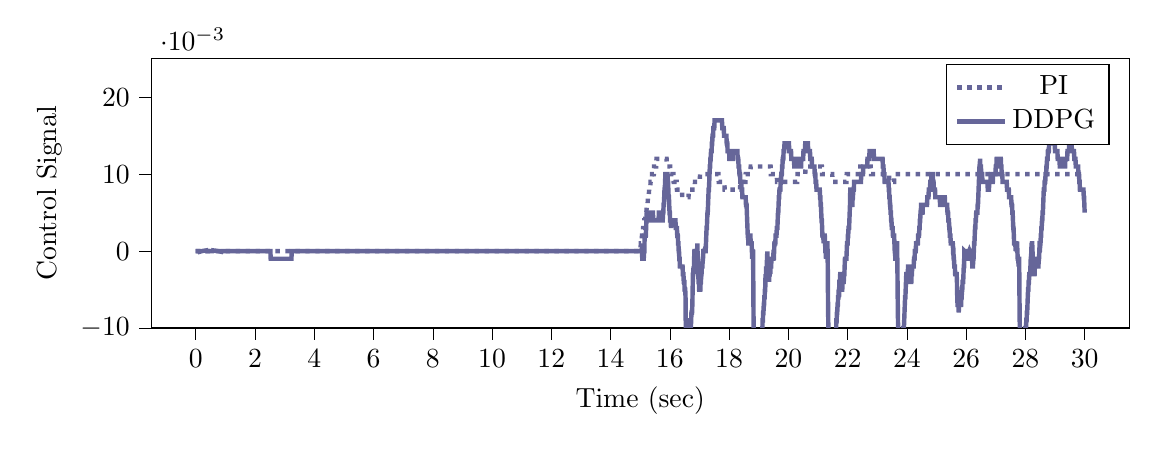 % This file was created by tikzplotlib v0.9.1.
\begin{tikzpicture}

\definecolor{color0}{rgb}{0.122,0.467,0.706}
\definecolor{color1}{rgb}{1,0.498,0.055}

\begin{axis}[
compat=newest,
tick align=outside,
tick pos=left,
x grid style={white!69.02!black},
xmin=-1.5, xmax=31.5,
xtick style={color=black},
y grid style={white!69.02!black},
ymin=-0.01, ymax=0.025,
ytick style={color=black},
%yticklabel style={
%        /pgf/number format/.cd,
%        	fixed,
%        	fixed zerofill,
%         	precision=3,
%        /tikz/.cd
%},
scaled y ticks=true,
scaled y ticks=base 10:3,
width=14cm,
height=5cm,
xlabel=Time (sec),
ylabel=Control Signal
%y label style={at={(-0.2,0.5)}}
]

\addplot [ultra thick, blue!20!gray, dotted]
table {%
0 0
0.01 0
0.02 0
0.03 0
0.04 0
0.05 0
0.06 0
0.07 0
0.08 0
0.09 0
0.1 0
0.11 0
0.12 0
0.13 0
0.14 0
0.15 0
0.16 0
0.17 0
0.18 0
0.19 0
0.2 0
0.21 0
0.22 0
0.23 0
0.24 0
0.25 0
0.26 0
0.27 0
0.28 0
0.29 0
0.3 0
0.31 0
0.32 0
0.33 0
0.34 0
0.35 0
0.36 0
0.37 0
0.38 0
0.39 0
0.4 0
0.41 0
0.42 0
0.43 0
0.44 0
0.45 0
0.46 0
0.47 0
0.48 0
0.49 0
0.5 0
0.51 0
0.52 0
0.53 0
0.54 0
0.55 0
0.56 0
0.57 0
0.58 0
0.59 0
0.6 0
0.61 0
0.62 0
0.63 0
0.64 0
0.65 0
0.66 0
0.67 0
0.68 0
0.69 0
0.7 0
0.71 0
0.72 0
0.73 0
0.74 0
0.75 0
0.76 0
0.77 0
0.78 0
0.79 0
0.8 0
0.81 0
0.82 0
0.83 0
0.84 0
0.85 0
0.86 0
0.87 0
0.88 0
0.89 0
0.9 0
0.91 0
0.92 0
0.93 0
0.94 0
0.95 0
0.96 0
0.97 0
0.98 0
0.99 0
1 0
1.01 0
1.02 0
1.03 0
1.04 0
1.05 0
1.06 0
1.07 0
1.08 0
1.09 0
1.1 0
1.11 0
1.12 0
1.13 0
1.14 0
1.15 0
1.16 0
1.17 0
1.18 0
1.19 0
1.2 0
1.21 0
1.22 0
1.23 0
1.24 0
1.25 0
1.26 0
1.27 0
1.28 0
1.29 0
1.3 0
1.31 0
1.32 0
1.33 0
1.34 0
1.35 0
1.36 0
1.37 0
1.38 0
1.39 0
1.4 0
1.41 0
1.42 0
1.43 0
1.44 0
1.45 0
1.46 0
1.47 0
1.48 0
1.49 0
1.5 0
1.51 0
1.52 0
1.53 0
1.54 0
1.55 0
1.56 0
1.57 0
1.58 0
1.59 0
1.6 0
1.61 0
1.62 0
1.63 0
1.64 0
1.65 0
1.66 0
1.67 0
1.68 0
1.69 0
1.7 0
1.71 0
1.72 0
1.73 0
1.74 0
1.75 0
1.76 0
1.77 0
1.78 0
1.79 0
1.8 0
1.81 0
1.82 0
1.83 0
1.84 0
1.85 0
1.86 0
1.87 0
1.88 0
1.89 0
1.9 0
1.91 0
1.92 0
1.93 0
1.94 0
1.95 0
1.96 0
1.97 0
1.98 0
1.99 0
2 0
2.01 0
2.02 0
2.03 0
2.04 0
2.05 0
2.06 0
2.07 0
2.08 0
2.09 0
2.1 0
2.11 0
2.12 0
2.13 0
2.14 0
2.15 0
2.16 0
2.17 0
2.18 0
2.19 0
2.2 0
2.21 0
2.22 0
2.23 0
2.24 0
2.25 0
2.26 0
2.27 0
2.28 0
2.29 0
2.3 0
2.31 0
2.32 0
2.33 0
2.34 0
2.35 0
2.36 0
2.37 0
2.38 0
2.39 0
2.4 0
2.41 0
2.42 0
2.43 0
2.44 0
2.45 0
2.46 0
2.47 0
2.48 0
2.49 0
2.5 0
2.51 0
2.52 0
2.53 0
2.54 0
2.55 0
2.56 0
2.57 0
2.58 0
2.59 0
2.6 0
2.61 0
2.62 0
2.63 0
2.64 0
2.65 0
2.66 0
2.67 0
2.68 0
2.69 0
2.7 0
2.71 0
2.72 0
2.73 0
2.74 0
2.75 0
2.76 0
2.77 0
2.78 0
2.79 0
2.8 0
2.81 0
2.82 0
2.83 0
2.84 0
2.85 0
2.86 0
2.87 0
2.88 0
2.89 0
2.9 0
2.91 0
2.92 0
2.93 0
2.94 0
2.95 0
2.96 0
2.97 0
2.98 0
2.99 0
3.0 0
3.01 0
3.02 0
3.03 0
3.04 0
3.05 0
3.06 0
3.07 0
3.08 0
3.09 0
3.1 0
3.11 0
3.12 0
3.13 0
3.14 0
3.15 0
3.16 0
3.17 0
3.18 0
3.19 0
3.2 0
3.21 0
3.22 0
3.23 0
3.24 0
3.25 0
3.26 0
3.27 0
3.28 0
3.29 0
3.3 0
3.31 0
3.32 0
3.33 0
3.34 0
3.35 0
3.36 0
3.37 0
3.38 0
3.39 0
3.4 0
3.41 0
3.42 0
3.43 0
3.44 0
3.45 0
3.46 0
3.47 0
3.48 0
3.49 0
3.5 0
3.51 0
3.52 0
3.53 0
3.54 0
3.55 0
3.56 0
3.57 0
3.58 0
3.59 0
3.6 0
3.61 0
3.62 0
3.63 0
3.64 0
3.65 0
3.66 0
3.67 0
3.68 0
3.69 0
3.7 0
3.71 0
3.72 0
3.73 0
3.74 0
3.75 0
3.76 0
3.77 0
3.78 0
3.79 0
3.8 0
3.81 0
3.82 0
3.83 0
3.84 0
3.85 0
3.86 0
3.87 0
3.88 0
3.89 0
3.9 0
3.91 0
3.92 0
3.93 0
3.94 0
3.95 0
3.96 0
3.97 0
3.98 0
3.99 0
4.0 0
4.01 0
4.02 0
4.03 0
4.04 0
4.05 0
4.06 0
4.07 0
4.08 0
4.09 0
4.1 0
4.11 0
4.12 0
4.13 0
4.14 0
4.15 0
4.16 0
4.17 0
4.18 0
4.19 0
4.2 0
4.21 0
4.22 0
4.23 0
4.24 0
4.25 0
4.26 0
4.27 0
4.28 0
4.29 0
4.3 0
4.31 0
4.32 0
4.33 0
4.34 0
4.35 0
4.36 0
4.37 0
4.38 0
4.39 0
4.4 0
4.41 0
4.42 0
4.43 0
4.44 0
4.45 0
4.46 0
4.47 0
4.48 0
4.49 0
4.5 0
4.51 0
4.52 0
4.53 0
4.54 0
4.55 0
4.56 0
4.57 0
4.58 0
4.59 0
4.6 0
4.61 0
4.62 0
4.63 0
4.64 0
4.65 0
4.66 0
4.67 0
4.68 0
4.69 0
4.7 0
4.71 0
4.72 0
4.73 0
4.74 0
4.75 0
4.76 0
4.77 0
4.78 0
4.79 0
4.8 0
4.81 0
4.82 0
4.83 0
4.84 0
4.85 0
4.86 0
4.87 0
4.88 0
4.89 0
4.9 0
4.91 0
4.92 0
4.93 0
4.94 0
4.95 0
4.96 0
4.97 0
4.98 0
4.99 0
5.0 0
5.01 0
5.02 0
5.03 0
5.04 0
5.05 0
5.06 0
5.07 0
5.08 0
5.09 0
5.1 0
5.11 0
5.12 0
5.13 0
5.14 0
5.15 0
5.16 0
5.17 0
5.18 0
5.19 0
5.2 0
5.21 0
5.22 0
5.23 0
5.24 0
5.25 0
5.26 0
5.27 0
5.28 0
5.29 0
5.3 0
5.31 0
5.32 0
5.33 0
5.34 0
5.35 0
5.36 0
5.37 0
5.38 0
5.39 0
5.4 0
5.41 0
5.42 0
5.43 0
5.44 0
5.45 0
5.46 0
5.47 0
5.48 0
5.49 0
5.5 0
5.51 0
5.52 0
5.53 0
5.54 0
5.55 0
5.56 0
5.57 0
5.58 0
5.59 0
5.6 0
5.61 0
5.62 0
5.63 0
5.64 0
5.65 0
5.66 0
5.67 0
5.68 0
5.69 0
5.7 0
5.71 0
5.72 0
5.73 0
5.74 0
5.75 0
5.76 0
5.77 0
5.78 0
5.79 0
5.8 0
5.81 0
5.82 0
5.83 0
5.84 0
5.85 0
5.86 0
5.87 0
5.88 0
5.89 0
5.9 0
5.91 0
5.92 0
5.93 0
5.94 0
5.95 0
5.96 0
5.97 0
5.98 0
5.99 0
6.0 0
6.01 0
6.02 0
6.03 0
6.04 0
6.05 0
6.06 0
6.07 0
6.08 0
6.09 0
6.1 0
6.11 0
6.12 0
6.13 0
6.14 0
6.15 0
6.16 0
6.17 0
6.18 0
6.19 0
6.2 0
6.21 0
6.22 0
6.23 0
6.24 0
6.25 0
6.26 0
6.27 0
6.28 0
6.29 0
6.3 0
6.31 0
6.32 0
6.33 0
6.34 0
6.35 0
6.36 0
6.37 0
6.38 0
6.39 0
6.4 0
6.41 0
6.42 0
6.43 0
6.44 0
6.45 0
6.46 0
6.47 0
6.48 0
6.49 0
6.5 0
6.51 0
6.52 0
6.53 0
6.54 0
6.55 0
6.56 0
6.57 0
6.58 0
6.59 0
6.6 0
6.61 0
6.62 0
6.63 0
6.64 0
6.65 0
6.66 0
6.67 0
6.68 0
6.69 0
6.7 0
6.71 0
6.72 0
6.73 0
6.74 0
6.75 0
6.76 0
6.77 0
6.78 0
6.79 0
6.8 0
6.81 0
6.82 0
6.83 0
6.84 0
6.85 0
6.86 0
6.87 0
6.88 0
6.89 0
6.9 0
6.91 0
6.92 0
6.93 0
6.94 0
6.95 0
6.96 0
6.97 0
6.98 0
6.99 0
7.0 0
7.01 0
7.02 0
7.03 0
7.04 0
7.05 0
7.06 0
7.07 0
7.08 0
7.09 0
7.1 0
7.11 0
7.12 0
7.13 0
7.14 0
7.15 0
7.16 0
7.17 0
7.18 0
7.19 0
7.2 0
7.21 0
7.22 0
7.23 0
7.24 0
7.25 0
7.26 0
7.27 0
7.28 0
7.29 0
7.3 0
7.31 0
7.32 0
7.33 0
7.34 0
7.35 0
7.36 0
7.37 0
7.38 0
7.39 0
7.4 0
7.41 0
7.42 0
7.43 0
7.44 0
7.45 0
7.46 0
7.47 0
7.48 0
7.49 0
7.5 0
7.51 0
7.52 0
7.53 0
7.54 0
7.55 0
7.56 0
7.57 0
7.58 0
7.59 0
7.6 0
7.61 0
7.62 0
7.63 0
7.64 0
7.65 0
7.66 0
7.67 0
7.68 0
7.69 0
7.7 0
7.71 0
7.72 0
7.73 0
7.74 0
7.75 0
7.76 0
7.77 0
7.78 0
7.79 0
7.8 0
7.81 0
7.82 0
7.83 0
7.84 0
7.85 0
7.86 0
7.87 0
7.88 0
7.89 0
7.9 0
7.91 0
7.92 0
7.93 0
7.94 0
7.95 0
7.96 0
7.97 0
7.98 0
7.99 0
8.0 0
8.01 0
8.02 0
8.03 0
8.04 0
8.05 0
8.06 0
8.07 0
8.08 0
8.09 0
8.1 0
8.11 0
8.12 0
8.13 0
8.14 0
8.15 0
8.16 0
8.17 0
8.18 0
8.19 0
8.2 0
8.21 0
8.22 0
8.23 0
8.24 0
8.25 0
8.26 0
8.27 0
8.28 0
8.29 0
8.3 0
8.31 0
8.32 0
8.33 0
8.34 0
8.35 0
8.36 0
8.37 0
8.38 0
8.39 0
8.4 0
8.41 0
8.42 0
8.43 0
8.44 0
8.45 0
8.46 0
8.47 0
8.48 0
8.49 0
8.5 0
8.51 0
8.52 0
8.53 0
8.54 0
8.55 0
8.56 0
8.57 0
8.58 0
8.59 0
8.6 0
8.61 0
8.62 0
8.63 0
8.64 0
8.65 0
8.66 0
8.67 0
8.68 0
8.69 0
8.7 0
8.71 0
8.72 0
8.73 0
8.74 0
8.75 0
8.76 0
8.77 0
8.78 0
8.79 0
8.8 0
8.81 0
8.82 0
8.83 0
8.84 0
8.85 0
8.86 0
8.87 0
8.88 0
8.89 0
8.9 0
8.91 0
8.92 0
8.93 0
8.94 0
8.95 0
8.96 0
8.97 0
8.98 0
8.99 0
9.0 0
9.01 0
9.02 0
9.03 0
9.04 0
9.05 0
9.06 0
9.07 0
9.08 0
9.09 0
9.1 0
9.11 0
9.12 0
9.13 0
9.14 0
9.15 0
9.16 0
9.17 0
9.18 0
9.19 0
9.2 0
9.21 0
9.22 0
9.23 0
9.24 0
9.25 0
9.26 0
9.27 0
9.28 0
9.29 0
9.3 0
9.31 0
9.32 0
9.33 0
9.34 0
9.35 0
9.36 0
9.37 0
9.38 0
9.39 0
9.4 0
9.41 0
9.42 0
9.43 0
9.44 0
9.45 0
9.46 0
9.47 0
9.48 0
9.49 0
9.5 0
9.51 0
9.52 0
9.53 0
9.54 0
9.55 0
9.56 0
9.57 0
9.58 0
9.59 0
9.6 0
9.61 0
9.62 0
9.63 0
9.64 0
9.65 0
9.66 0
9.67 0
9.68 0
9.69 0
9.7 0
9.71 0
9.72 0
9.73 0
9.74 0
9.75 0
9.76 0
9.77 0
9.78 0
9.79 0
9.8 0
9.81 0
9.82 0
9.83 0
9.84 0
9.85 0
9.86 0
9.87 0
9.88 0
9.89 0
9.9 0
9.91 0
9.92 0
9.93 0
9.94 0
9.95 0
9.96 0
9.97 0
9.98 0
9.99 0
10.0 0
10.01 0
10.02 0
10.03 0
10.04 0
10.05 0
10.06 0
10.07 0
10.08 0
10.09 0
10.1 0
10.11 0
10.12 0
10.13 0
10.14 0
10.15 0
10.16 0
10.17 0
10.18 0
10.19 0
10.2 0
10.21 0
10.22 0
10.23 0
10.24 0
10.25 0
10.26 0
10.27 0
10.28 0
10.29 0
10.3 0
10.31 0
10.32 0
10.33 0
10.34 0
10.35 0
10.36 0
10.37 0
10.38 0
10.39 0
10.4 0
10.41 0
10.42 0
10.43 0
10.44 0
10.45 0
10.46 0
10.47 0
10.48 0
10.49 0
10.5 0
10.51 0
10.52 0
10.53 0
10.54 0
10.55 0
10.56 0
10.57 0
10.58 0
10.59 0
10.6 0
10.61 0
10.62 0
10.63 0
10.64 0
10.65 0
10.66 0
10.67 0
10.68 0
10.69 0
10.7 0
10.71 0
10.72 0
10.73 0
10.74 0
10.75 0
10.76 0
10.77 0
10.78 0
10.79 0
10.8 0
10.81 0
10.82 0
10.83 0
10.84 0
10.85 0
10.86 0
10.87 0
10.88 0
10.89 0
10.9 0
10.91 0
10.92 0
10.93 0
10.94 0
10.95 0
10.96 0
10.97 0
10.98 0
10.99 0
11.0 0
11.01 0
11.02 0
11.03 0
11.04 0
11.05 0
11.06 0
11.07 0
11.08 0
11.09 0
11.1 0
11.11 0
11.12 0
11.13 0
11.14 0
11.15 0
11.16 0
11.17 0
11.18 0
11.19 0
11.2 0
11.21 0
11.22 0
11.23 0
11.24 0
11.25 0
11.26 0
11.27 0
11.28 0
11.29 0
11.3 0
11.31 0
11.32 0
11.33 0
11.34 0
11.35 0
11.36 0
11.37 0
11.38 0
11.39 0
11.4 0
11.41 0
11.42 0
11.43 0
11.44 0
11.45 0
11.46 0
11.47 0
11.48 0
11.49 0
11.5 0
11.51 0
11.52 0
11.53 0
11.54 0
11.55 0
11.56 0
11.57 0
11.58 0
11.59 0
11.6 0
11.61 0
11.62 0
11.63 0
11.64 0
11.65 0
11.66 0
11.67 0
11.68 0
11.69 0
11.7 0
11.71 0
11.72 0
11.73 0
11.74 0
11.75 0
11.76 0
11.77 0
11.78 0
11.79 0
11.8 0
11.81 0
11.82 0
11.83 0
11.84 0
11.85 0
11.86 0
11.87 0
11.88 0
11.89 0
11.9 0
11.91 0
11.92 0
11.93 0
11.94 0
11.95 0
11.96 0
11.97 0
11.98 0
11.99 0
12.0 0
12.01 0
12.02 0
12.03 0
12.04 0
12.05 0
12.06 0
12.07 0
12.08 0
12.09 0
12.1 0
12.11 0
12.12 0
12.13 0
12.14 0
12.15 0
12.16 0
12.17 0
12.18 0
12.19 0
12.2 0
12.21 0
12.22 0
12.23 0
12.24 0
12.25 0
12.26 0
12.27 0
12.28 0
12.29 0
12.3 0
12.31 0
12.32 0
12.33 0
12.34 0
12.35 0
12.36 0
12.37 0
12.38 0
12.39 0
12.4 0
12.41 0
12.42 0
12.43 0
12.44 0
12.45 0
12.46 0
12.47 0
12.48 0
12.49 0
12.5 0
12.51 0
12.52 0
12.53 0
12.54 0
12.55 0
12.56 0
12.57 0
12.58 0
12.59 0
12.6 0
12.61 0
12.62 0
12.63 0
12.64 0
12.65 0
12.66 0
12.67 0
12.68 0
12.69 0
12.7 0
12.71 0
12.72 0
12.73 0
12.74 0
12.75 0
12.76 0
12.77 0
12.78 0
12.79 0
12.8 0
12.81 0
12.82 0
12.83 0
12.84 0
12.85 0
12.86 0
12.87 0
12.88 0
12.89 0
12.9 0
12.91 0
12.92 0
12.93 0
12.94 0
12.95 0
12.96 0
12.97 0
12.98 0
12.99 0
13.0 0
13.01 0
13.02 0
13.03 0
13.04 0
13.05 0
13.06 0
13.07 0
13.08 0
13.09 0
13.1 0
13.11 0
13.12 0
13.13 0
13.14 0
13.15 0
13.16 0
13.17 0
13.18 0
13.19 0
13.2 0
13.21 0
13.22 0
13.23 0
13.24 0
13.25 0
13.26 0
13.27 0
13.28 0
13.29 0
13.3 0
13.31 0
13.32 0
13.33 0
13.34 0
13.35 0
13.36 0
13.37 0
13.38 0
13.39 0
13.4 0
13.41 0
13.42 0
13.43 0
13.44 0
13.45 0
13.46 0
13.47 0
13.48 0
13.49 0
13.5 0
13.51 0
13.52 0
13.53 0
13.54 0
13.55 0
13.56 0
13.57 0
13.58 0
13.59 0
13.6 0
13.61 0
13.62 0
13.63 0
13.64 0
13.65 0
13.66 0
13.67 0
13.68 0
13.69 0
13.7 0
13.71 0
13.72 0
13.73 0
13.74 0
13.75 0
13.76 0
13.77 0
13.78 0
13.79 0
13.8 0
13.81 0
13.82 0
13.83 0
13.84 0
13.85 0
13.86 0
13.87 0
13.88 0
13.89 0
13.9 0
13.91 0
13.92 0
13.93 0
13.94 0
13.95 0
13.96 0
13.97 0
13.98 0
13.99 0
14.0 0
14.01 0
14.02 0
14.03 0
14.04 0
14.05 0
14.06 0
14.07 0
14.08 0
14.09 0
14.1 0
14.11 0
14.12 0
14.13 0
14.14 0
14.15 0
14.16 0
14.17 0
14.18 0
14.19 0
14.2 0
14.21 0
14.22 0
14.23 0
14.24 0
14.25 0
14.26 0
14.27 0
14.28 0
14.29 0
14.3 0
14.31 0
14.32 0
14.33 0
14.34 0
14.35 0
14.36 0
14.37 0
14.38 0
14.39 0
14.4 0
14.41 0
14.42 0
14.43 0
14.44 0
14.45 0
14.46 0
14.47 0
14.48 0
14.49 0
14.5 0
14.51 0
14.52 0
14.53 0
14.54 0
14.55 0
14.56 0
14.57 0
14.58 0
14.59 0
14.6 0
14.61 0
14.62 0
14.63 0
14.64 0
14.65 0
14.66 0
14.67 0
14.68 0
14.69 0
14.7 0
14.71 0
14.72 0
14.73 0
14.74 0
14.75 0
14.76 0
14.77 0
14.78 0
14.79 0
14.8 0
14.81 0
14.82 0
14.83 0
14.84 0
14.85 0
14.86 0
14.87 0
14.88 0
14.89 0
14.9 0
14.91 0
14.92 0
14.93 0
14.94 0
14.95 0
14.96 0
14.97 0
14.98 0
14.99 0
15.0 1.651e-09
15.01 0.0
15.02 0.001
15.03 0.001
15.04 0.001
15.05 0.001
15.06 0.002
15.07 0.002
15.08 0.002
15.09 0.002
15.1 0.003
15.11 0.003
15.12 0.003
15.13 0.003
15.14 0.004
15.15 0.004
15.16 0.004
15.17 0.004
15.18 0.005
15.19 0.005
15.2 0.005
15.21 0.005
15.22 0.006
15.23 0.006
15.24 0.006
15.25 0.006
15.26 0.007
15.27 0.007
15.28 0.007
15.29 0.007
15.3 0.008
15.31 0.008
15.32 0.008
15.33 0.008
15.34 0.008
15.35 0.009
15.36 0.009
15.37 0.009
15.38 0.009
15.39 0.009
15.4 0.01
15.41 0.01
15.42 0.01
15.43 0.01
15.44 0.01
15.45 0.01
15.46 0.01
15.47 0.011
15.48 0.011
15.49 0.011
15.5 0.011
15.51 0.011
15.52 0.011
15.53 0.011
15.54 0.011
15.55 0.012
15.56 0.012
15.57 0.012
15.58 0.012
15.59 0.012
15.6 0.012
15.61 0.012
15.62 0.012
15.63 0.012
15.64 0.012
15.65 0.012
15.66 0.012
15.67 0.012
15.68 0.012
15.69 0.012
15.7 0.012
15.71 0.012
15.72 0.012
15.73 0.012
15.74 0.012
15.75 0.012
15.76 0.012
15.77 0.012
15.78 0.012
15.79 0.012
15.8 0.012
15.81 0.012
15.82 0.012
15.83 0.012
15.84 0.012
15.85 0.012
15.86 0.012
15.87 0.012
15.88 0.012
15.89 0.012
15.9 0.011
15.91 0.011
15.92 0.011
15.93 0.011
15.94 0.011
15.95 0.011
15.96 0.011
15.97 0.011
15.98 0.011
15.99 0.011
16.0 0.011
16.01 0.011
16.02 0.01
16.03 0.01
16.04 0.01
16.05 0.01
16.06 0.01
16.07 0.01
16.08 0.01
16.09 0.01
16.1 0.01
16.11 0.01
16.12 0.01
16.13 0.009
16.14 0.009
16.15 0.009
16.16 0.009
16.17 0.009
16.18 0.009
16.19 0.009
16.2 0.009
16.21 0.009
16.22 0.009
16.23 0.009
16.24 0.008
16.25 0.008
16.26 0.008
16.27 0.008
16.28 0.008
16.29 0.008
16.3 0.008
16.31 0.008
16.32 0.008
16.33 0.008
16.34 0.008
16.35 0.008
16.36 0.008
16.37 0.008
16.38 0.008
16.39 0.008
16.4 0.008
16.41 0.008
16.42 0.007
16.43 0.007
16.44 0.007
16.45 0.007
16.46 0.007
16.47 0.007
16.48 0.007
16.49 0.007
16.5 0.007
16.51 0.007
16.52 0.007
16.53 0.007
16.54 0.007
16.55 0.007
16.56 0.007
16.57 0.007
16.58 0.007
16.59 0.007
16.6 0.007
16.61 0.007
16.62 0.007
16.63 0.007
16.64 0.008
16.65 0.008
16.66 0.008
16.67 0.008
16.68 0.008
16.69 0.008
16.7 0.008
16.71 0.008
16.72 0.008
16.73 0.008
16.74 0.008
16.75 0.008
16.76 0.008
16.77 0.008
16.78 0.008
16.79 0.008
16.8 0.008
16.81 0.008
16.82 0.008
16.83 0.008
16.84 0.008
16.85 0.009
16.86 0.009
16.87 0.009
16.88 0.009
16.89 0.009
16.9 0.009
16.91 0.009
16.92 0.009
16.93 0.009
16.94 0.009
16.95 0.009
16.96 0.009
16.97 0.009
16.98 0.009
16.99 0.009
17.0 0.009
17.01 0.009
17.02 0.01
17.03 0.01
17.04 0.01
17.05 0.01
17.06 0.01
17.07 0.01
17.08 0.01
17.09 0.01
17.1 0.01
17.11 0.01
17.12 0.01
17.13 0.01
17.14 0.01
17.15 0.01
17.16 0.01
17.17 0.01
17.18 0.01
17.19 0.01
17.2 0.01
17.21 0.01
17.22 0.01
17.23 0.01
17.24 0.01
17.25 0.01
17.26 0.01
17.27 0.01
17.28 0.01
17.29 0.01
17.3 0.01
17.31 0.01
17.32 0.01
17.33 0.01
17.34 0.01
17.35 0.01
17.36 0.01
17.37 0.01
17.38 0.01
17.39 0.01
17.4 0.01
17.41 0.01
17.42 0.01
17.43 0.01
17.44 0.01
17.45 0.01
17.46 0.01
17.47 0.01
17.48 0.01
17.49 0.01
17.5 0.01
17.51 0.01
17.52 0.01
17.53 0.01
17.54 0.01
17.55 0.01
17.56 0.01
17.57 0.01
17.58 0.01
17.59 0.01
17.6 0.01
17.61 0.01
17.62 0.01
17.63 0.01
17.64 0.01
17.65 0.009
17.66 0.009
17.67 0.009
17.68 0.009
17.69 0.009
17.7 0.009
17.71 0.009
17.72 0.009
17.73 0.009
17.74 0.009
17.75 0.009
17.76 0.009
17.77 0.009
17.78 0.009
17.79 0.009
17.8 0.009
17.81 0.009
17.82 0.009
17.83 0.009
17.84 0.009
17.85 0.008
17.86 0.008
17.87 0.008
17.88 0.008
17.89 0.008
17.9 0.008
17.91 0.008
17.92 0.008
17.93 0.008
17.94 0.008
17.95 0.008
17.96 0.008
17.97 0.008
17.98 0.008
17.99 0.008
18 0.008
18.01 0.008
18.02 0.008
18.03 0.008
18.04 0.008
18.05 0.008
18.06 0.008
18.07 0.008
18.08 0.008
18.09 0.008
18.1 0.008
18.11 0.008
18.12 0.008
18.13 0.008
18.14 0.008
18.15 0.008
18.16 0.008
18.17 0.008
18.18 0.008
18.19 0.008
18.2 0.008
18.21 0.008
18.22 0.008
18.23 0.008
18.24 0.008
18.25 0.008
18.26 0.008
18.27 0.008
18.28 0.008
18.29 0.008
18.3 0.008
18.31 0.008
18.32 0.008
18.33 0.008
18.34 0.008
18.35 0.008
18.36 0.008
18.37 0.008
18.38 0.009
18.39 0.009
18.4 0.009
18.41 0.009
18.42 0.009
18.43 0.009
18.44 0.009
18.45 0.009
18.46 0.009
18.47 0.009
18.48 0.009
18.49 0.009
18.5 0.009
18.51 0.009
18.52 0.009
18.53 0.009
18.54 0.009
18.55 0.009
18.56 0.01
18.57 0.01
18.58 0.01
18.59 0.01
18.6 0.01
18.61 0.01
18.62 0.01
18.63 0.01
18.64 0.01
18.65 0.01
18.66 0.01
18.67 0.01
18.68 0.01
18.69 0.01
18.7 0.01
18.71 0.01
18.72 0.01
18.73 0.011
18.74 0.011
18.75 0.011
18.76 0.011
18.77 0.011
18.78 0.011
18.79 0.011
18.8 0.011
18.81 0.011
18.82 0.011
18.83 0.011
18.84 0.011
18.85 0.011
18.86 0.011
18.87 0.011
18.88 0.011
18.89 0.011
18.9 0.011
18.91 0.011
18.92 0.011
18.93 0.011
18.94 0.011
18.95 0.011
18.96 0.011
18.97 0.011
18.98 0.011
18.99 0.011
19.0 0.011
19.01 0.011
19.02 0.011
19.03 0.011
19.04 0.011
19.05 0.011
19.06 0.011
19.07 0.011
19.08 0.011
19.09 0.011
19.1 0.011
19.11 0.011
19.12 0.011
19.13 0.011
19.14 0.011
19.15 0.011
19.16 0.011
19.17 0.011
19.18 0.011
19.19 0.011
19.2 0.011
19.21 0.011
19.22 0.011
19.23 0.011
19.24 0.011
19.25 0.011
19.26 0.011
19.27 0.011
19.28 0.011
19.29 0.011
19.3 0.011
19.31 0.011
19.32 0.011
19.33 0.011
19.34 0.011
19.35 0.011
19.36 0.011
19.37 0.011
19.38 0.011
19.39 0.011
19.4 0.011
19.41 0.01
19.42 0.01
19.43 0.01
19.44 0.01
19.45 0.01
19.46 0.01
19.47 0.01
19.48 0.01
19.49 0.01
19.5 0.01
19.51 0.01
19.52 0.01
19.53 0.01
19.54 0.01
19.55 0.01
19.56 0.01
19.57 0.01
19.58 0.01
19.59 0.01
19.6 0.01
19.61 0.01
19.62 0.009
19.63 0.009
19.64 0.009
19.65 0.009
19.66 0.009
19.67 0.009
19.68 0.009
19.69 0.009
19.7 0.009
19.71 0.009
19.72 0.009
19.73 0.009
19.74 0.009
19.75 0.009
19.76 0.009
19.77 0.009
19.78 0.009
19.79 0.009
19.8 0.009
19.81 0.009
19.82 0.009
19.83 0.009
19.84 0.009
19.85 0.009
19.86 0.009
19.87 0.009
19.88 0.009
19.89 0.009
19.9 0.009
19.91 0.009
19.92 0.009
19.93 0.009
19.94 0.009
19.95 0.009
19.96 0.009
19.97 0.009
19.98 0.009
19.99 0.009
20.0 0.009
20.01 0.009
20.02 0.009
20.03 0.009
20.04 0.009
20.05 0.009
20.06 0.009
20.07 0.009
20.08 0.009
20.09 0.009
20.1 0.009
20.11 0.009
20.12 0.009
20.13 0.009
20.14 0.009
20.15 0.009
20.16 0.009
20.17 0.009
20.18 0.009
20.19 0.009
20.2 0.009
20.21 0.009
20.22 0.009
20.23 0.009
20.24 0.009
20.25 0.009
20.26 0.009
20.27 0.009
20.28 0.009
20.29 0.009
20.3 0.009
20.31 0.01
20.32 0.01
20.33 0.01
20.34 0.01
20.35 0.01
20.36 0.01
20.37 0.01
20.38 0.01
20.39 0.01
20.4 0.01
20.41 0.01
20.42 0.01
20.43 0.01
20.44 0.01
20.45 0.01
20.46 0.01
20.47 0.01
20.48 0.01
20.49 0.01
20.5 0.01
20.51 0.01
20.52 0.01
20.53 0.01
20.54 0.01
20.55 0.01
20.56 0.01
20.57 0.01
20.58 0.011
20.59 0.011
20.6 0.011
20.61 0.011
20.62 0.011
20.63 0.011
20.64 0.011
20.65 0.011
20.66 0.011
20.67 0.011
20.68 0.011
20.69 0.011
20.7 0.011
20.71 0.011
20.72 0.011
20.73 0.011
20.74 0.011
20.75 0.011
20.76 0.011
20.77 0.011
20.78 0.011
20.79 0.011
20.8 0.011
20.81 0.011
20.82 0.011
20.83 0.011
20.84 0.011
20.85 0.011
20.86 0.011
20.87 0.011
20.88 0.011
20.89 0.011
20.9 0.011
20.91 0.011
20.92 0.011
20.93 0.011
20.94 0.011
20.95 0.011
20.96 0.011
20.97 0.011
20.98 0.011
20.99 0.011
21.0 0.011
21.01 0.011
21.02 0.011
21.03 0.011
21.04 0.011
21.05 0.011
21.06 0.011
21.07 0.011
21.08 0.011
21.09 0.011
21.1 0.011
21.11 0.011
21.12 0.011
21.13 0.011
21.14 0.01
21.15 0.01
21.16 0.01
21.17 0.01
21.18 0.01
21.19 0.01
21.2 0.01
21.21 0.01
21.22 0.01
21.23 0.01
21.24 0.01
21.25 0.01
21.26 0.01
21.27 0.01
21.28 0.01
21.29 0.01
21.3 0.01
21.31 0.01
21.32 0.01
21.33 0.01
21.34 0.01
21.35 0.01
21.36 0.01
21.37 0.01
21.38 0.01
21.39 0.01
21.4 0.01
21.41 0.01
21.42 0.01
21.43 0.01
21.44 0.01
21.45 0.01
21.46 0.01
21.47 0.01
21.48 0.01
21.49 0.009
21.5 0.009
21.51 0.009
21.52 0.009
21.53 0.009
21.54 0.009
21.55 0.009
21.56 0.009
21.57 0.009
21.58 0.009
21.59 0.009
21.6 0.009
21.61 0.009
21.62 0.009
21.63 0.009
21.64 0.009
21.65 0.009
21.66 0.009
21.67 0.009
21.68 0.009
21.69 0.009
21.7 0.009
21.71 0.009
21.72 0.009
21.73 0.009
21.74 0.009
21.75 0.009
21.76 0.009
21.77 0.009
21.78 0.009
21.79 0.009
21.8 0.009
21.81 0.009
21.82 0.009
21.83 0.009
21.84 0.009
21.85 0.009
21.86 0.009
21.87 0.009
21.88 0.009
21.89 0.009
21.9 0.009
21.91 0.009
21.92 0.009
21.93 0.009
21.94 0.009
21.95 0.009
21.96 0.009
21.97 0.01
21.98 0.01
21.99 0.01
22.0 0.01
22.01 0.01
22.02 0.01
22.03 0.01
22.04 0.01
22.05 0.01
22.06 0.01
22.07 0.01
22.08 0.01
22.09 0.01
22.1 0.01
22.11 0.01
22.12 0.01
22.13 0.01
22.14 0.01
22.15 0.01
22.16 0.01
22.17 0.01
22.18 0.01
22.19 0.01
22.2 0.01
22.21 0.01
22.22 0.01
22.23 0.01
22.24 0.01
22.25 0.01
22.26 0.01
22.27 0.01
22.28 0.01
22.29 0.01
22.3 0.01
22.31 0.01
22.32 0.01
22.33 0.01
22.34 0.01
22.35 0.01
22.36 0.01
22.37 0.01
22.38 0.01
22.39 0.01
22.4 0.01
22.41 0.01
22.42 0.01
22.43 0.011
22.44 0.011
22.45 0.011
22.46 0.011
22.47 0.011
22.48 0.011
22.49 0.011
22.5 0.011
22.51 0.011
22.52 0.011
22.53 0.011
22.54 0.011
22.55 0.011
22.56 0.011
22.57 0.011
22.58 0.011
22.59 0.011
22.6 0.011
22.61 0.011
22.62 0.011
22.63 0.011
22.64 0.011
22.65 0.011
22.66 0.011
22.67 0.011
22.68 0.011
22.69 0.011
22.7 0.011
22.71 0.011
22.72 0.011
22.73 0.011
22.74 0.011
22.75 0.011
22.76 0.011
22.77 0.011
22.78 0.011
22.79 0.01
22.8 0.01
22.81 0.01
22.82 0.01
22.83 0.01
22.84 0.01
22.85 0.01
22.86 0.01
22.87 0.01
22.88 0.01
22.89 0.01
22.9 0.01
22.91 0.01
22.92 0.01
22.93 0.01
22.94 0.01
22.95 0.01
22.96 0.01
22.97 0.01
22.98 0.01
22.99 0.01
23.0 0.01
23.01 0.01
23.02 0.01
23.03 0.01
23.04 0.01
23.05 0.01
23.06 0.01
23.07 0.01
23.08 0.01
23.09 0.01
23.1 0.01
23.11 0.01
23.12 0.01
23.13 0.01
23.14 0.01
23.15 0.01
23.16 0.01
23.17 0.01
23.18 0.01
23.19 0.01
23.2 0.01
23.21 0.01
23.22 0.01
23.23 0.01
23.24 0.01
23.25 0.01
23.26 0.01
23.27 0.01
23.28 0.01
23.29 0.01
23.3 0.01
23.31 0.01
23.32 0.01
23.33 0.01
23.34 0.01
23.35 0.01
23.36 0.01
23.37 0.01
23.38 0.01
23.39 0.01
23.4 0.01
23.41 0.009
23.42 0.009
23.43 0.009
23.44 0.009
23.45 0.009
23.46 0.009
23.47 0.009
23.48 0.009
23.49 0.009
23.5 0.009
23.51 0.009
23.52 0.009
23.53 0.009
23.54 0.009
23.55 0.009
23.56 0.009
23.57 0.009
23.58 0.01
23.59 0.01
23.6 0.01
23.61 0.01
23.62 0.01
23.63 0.01
23.64 0.01
23.65 0.01
23.66 0.01
23.67 0.01
23.68 0.01
23.69 0.01
23.7 0.01
23.71 0.01
23.72 0.01
23.73 0.01
23.74 0.01
23.75 0.01
23.76 0.01
23.77 0.01
23.78 0.01
23.79 0.01
23.8 0.01
23.81 0.01
23.82 0.01
23.83 0.01
23.84 0.01
23.85 0.01
23.86 0.01
23.87 0.01
23.88 0.01
23.89 0.01
23.9 0.01
23.91 0.01
23.92 0.01
23.93 0.01
23.94 0.01
23.95 0.01
23.96 0.01
23.97 0.01
23.98 0.01
23.99 0.01
24.0 0.01
24.01 0.01
24.02 0.01
24.03 0.01
24.04 0.01
24.05 0.01
24.06 0.01
24.07 0.01
24.08 0.01
24.09 0.01
24.1 0.01
24.11 0.01
24.12 0.01
24.13 0.01
24.14 0.01
24.15 0.01
24.16 0.01
24.17 0.01
24.18 0.01
24.19 0.01
24.2 0.01
24.21 0.01
24.22 0.01
24.23 0.01
24.24 0.01
24.25 0.01
24.26 0.01
24.27 0.01
24.28 0.01
24.29 0.01
24.3 0.01
24.31 0.01
24.32 0.01
24.33 0.01
24.34 0.01
24.35 0.01
24.36 0.01
24.37 0.01
24.38 0.01
24.39 0.01
24.4 0.01
24.41 0.01
24.42 0.01
24.43 0.01
24.44 0.01
24.45 0.01
24.46 0.01
24.47 0.01
24.48 0.01
24.49 0.01
24.5 0.01
24.51 0.01
24.52 0.01
24.53 0.01
24.54 0.01
24.55 0.01
24.56 0.01
24.57 0.01
24.58 0.01
24.59 0.01
24.6 0.01
24.61 0.01
24.62 0.01
24.63 0.01
24.64 0.01
24.65 0.01
24.66 0.01
24.67 0.01
24.68 0.01
24.69 0.01
24.7 0.01
24.71 0.01
24.72 0.01
24.73 0.01
24.74 0.01
24.75 0.01
24.76 0.01
24.77 0.01
24.78 0.01
24.79 0.01
24.8 0.01
24.81 0.01
24.82 0.01
24.83 0.01
24.84 0.01
24.85 0.01
24.86 0.01
24.87 0.01
24.88 0.01
24.89 0.01
24.9 0.01
24.91 0.01
24.92 0.01
24.93 0.01
24.94 0.01
24.95 0.01
24.96 0.01
24.97 0.01
24.98 0.01
24.99 0.01
25.0 0.01
25.01 0.01
25.02 0.01
25.03 0.01
25.04 0.01
25.05 0.01
25.06 0.01
25.07 0.01
25.08 0.01
25.09 0.01
25.1 0.01
25.11 0.01
25.12 0.01
25.13 0.01
25.14 0.01
25.15 0.01
25.16 0.01
25.17 0.01
25.18 0.01
25.19 0.01
25.2 0.01
25.21 0.01
25.22 0.01
25.23 0.01
25.24 0.01
25.25 0.01
25.26 0.01
25.27 0.01
25.28 0.01
25.29 0.01
25.3 0.01
25.31 0.01
25.32 0.01
25.33 0.01
25.34 0.01
25.35 0.01
25.36 0.01
25.37 0.01
25.38 0.01
25.39 0.01
25.4 0.01
25.41 0.01
25.42 0.01
25.43 0.01
25.44 0.01
25.45 0.01
25.46 0.01
25.47 0.01
25.48 0.01
25.49 0.01
25.5 0.01
25.51 0.01
25.52 0.01
25.53 0.01
25.54 0.01
25.55 0.01
25.56 0.01
25.57 0.01
25.58 0.01
25.59 0.01
25.6 0.01
25.61 0.01
25.62 0.01
25.63 0.01
25.64 0.01
25.65 0.01
25.66 0.01
25.67 0.01
25.68 0.01
25.69 0.01
25.7 0.01
25.71 0.01
25.72 0.01
25.73 0.01
25.74 0.01
25.75 0.01
25.76 0.01
25.77 0.01
25.78 0.01
25.79 0.01
25.8 0.01
25.81 0.01
25.82 0.01
25.83 0.01
25.84 0.01
25.85 0.01
25.86 0.01
25.87 0.01
25.88 0.01
25.89 0.01
25.9 0.01
25.91 0.01
25.92 0.01
25.93 0.01
25.94 0.01
25.95 0.01
25.96 0.01
25.97 0.01
25.98 0.01
25.99 0.01
26.0 0.01
26.01 0.01
26.02 0.01
26.03 0.01
26.04 0.01
26.05 0.01
26.06 0.01
26.07 0.01
26.08 0.01
26.09 0.01
26.1 0.01
26.11 0.01
26.12 0.01
26.13 0.01
26.14 0.01
26.15 0.01
26.16 0.01
26.17 0.01
26.18 0.01
26.19 0.01
26.2 0.01
26.21 0.01
26.22 0.01
26.23 0.01
26.24 0.01
26.25 0.01
26.26 0.01
26.27 0.01
26.28 0.01
26.29 0.01
26.3 0.01
26.31 0.01
26.32 0.01
26.33 0.01
26.34 0.01
26.35 0.01
26.36 0.01
26.37 0.01
26.38 0.01
26.39 0.01
26.4 0.01
26.41 0.01
26.42 0.01
26.43 0.01
26.44 0.01
26.45 0.01
26.46 0.01
26.47 0.01
26.48 0.01
26.49 0.01
26.5 0.01
26.51 0.01
26.52 0.01
26.53 0.01
26.54 0.01
26.55 0.01
26.56 0.01
26.57 0.01
26.58 0.01
26.59 0.01
26.6 0.01
26.61 0.01
26.62 0.01
26.63 0.01
26.64 0.01
26.65 0.01
26.66 0.01
26.67 0.01
26.68 0.01
26.69 0.01
26.7 0.01
26.71 0.01
26.72 0.01
26.73 0.01
26.74 0.01
26.75 0.01
26.76 0.01
26.77 0.01
26.78 0.01
26.79 0.01
26.8 0.01
26.81 0.01
26.82 0.01
26.83 0.01
26.84 0.01
26.85 0.01
26.86 0.01
26.87 0.01
26.88 0.01
26.89 0.01
26.9 0.01
26.91 0.01
26.92 0.01
26.93 0.01
26.94 0.01
26.95 0.01
26.96 0.01
26.97 0.01
26.98 0.01
26.99 0.01
27.0 0.01
27.01 0.01
27.02 0.01
27.03 0.01
27.04 0.01
27.05 0.01
27.06 0.01
27.07 0.01
27.08 0.01
27.09 0.01
27.1 0.01
27.11 0.01
27.12 0.01
27.13 0.01
27.14 0.01
27.15 0.01
27.16 0.01
27.17 0.01
27.18 0.01
27.19 0.01
27.2 0.01
27.21 0.01
27.22 0.01
27.23 0.01
27.24 0.01
27.25 0.01
27.26 0.01
27.27 0.01
27.28 0.01
27.29 0.01
27.3 0.01
27.31 0.01
27.32 0.01
27.33 0.01
27.34 0.01
27.35 0.01
27.36 0.01
27.37 0.01
27.38 0.01
27.39 0.01
27.4 0.01
27.41 0.01
27.42 0.01
27.43 0.01
27.44 0.01
27.45 0.01
27.46 0.01
27.47 0.01
27.48 0.01
27.49 0.01
27.5 0.01
27.51 0.01
27.52 0.01
27.53 0.01
27.54 0.01
27.55 0.01
27.56 0.01
27.57 0.01
27.58 0.01
27.59 0.01
27.6 0.01
27.61 0.01
27.62 0.01
27.63 0.01
27.64 0.01
27.65 0.01
27.66 0.01
27.67 0.01
27.68 0.01
27.69 0.01
27.7 0.01
27.71 0.01
27.72 0.01
27.73 0.01
27.74 0.01
27.75 0.01
27.76 0.01
27.77 0.01
27.78 0.01
27.79 0.01
27.8 0.01
27.81 0.01
27.82 0.01
27.83 0.01
27.84 0.01
27.85 0.01
27.86 0.01
27.87 0.01
27.88 0.01
27.89 0.01
27.9 0.01
27.91 0.01
27.92 0.01
27.93 0.01
27.94 0.01
27.95 0.01
27.96 0.01
27.97 0.01
27.98 0.01
27.99 0.01
28.0 0.01
28.01 0.01
28.02 0.01
28.03 0.01
28.04 0.01
28.05 0.01
28.06 0.01
28.07 0.01
28.08 0.01
28.09 0.01
28.1 0.01
28.11 0.01
28.12 0.01
28.13 0.01
28.14 0.01
28.15 0.01
28.16 0.01
28.17 0.01
28.18 0.01
28.19 0.01
28.2 0.01
28.21 0.01
28.22 0.01
28.23 0.01
28.24 0.01
28.25 0.01
28.26 0.01
28.27 0.01
28.28 0.01
28.29 0.01
28.3 0.01
28.31 0.01
28.32 0.01
28.33 0.01
28.34 0.01
28.35 0.01
28.36 0.01
28.37 0.01
28.38 0.01
28.39 0.01
28.4 0.01
28.41 0.01
28.42 0.01
28.43 0.01
28.44 0.01
28.45 0.01
28.46 0.01
28.47 0.01
28.48 0.01
28.49 0.01
28.5 0.01
28.51 0.01
28.52 0.01
28.53 0.01
28.54 0.01
28.55 0.01
28.56 0.01
28.57 0.01
28.58 0.01
28.59 0.01
28.6 0.01
28.61 0.01
28.62 0.01
28.63 0.01
28.64 0.01
28.65 0.01
28.66 0.01
28.67 0.01
28.68 0.01
28.69 0.01
28.7 0.01
28.71 0.01
28.72 0.01
28.73 0.01
28.74 0.01
28.75 0.01
28.76 0.01
28.77 0.01
28.78 0.01
28.79 0.01
28.8 0.01
28.81 0.01
28.82 0.01
28.83 0.01
28.84 0.01
28.85 0.01
28.86 0.01
28.87 0.01
28.88 0.01
28.89 0.01
28.9 0.01
28.91 0.01
28.92 0.01
28.93 0.01
28.94 0.01
28.95 0.01
28.96 0.01
28.97 0.01
28.98 0.01
28.99 0.01
29.0 0.01
29.01 0.01
29.02 0.01
29.03 0.01
29.04 0.01
29.05 0.01
29.06 0.01
29.07 0.01
29.08 0.01
29.09 0.01
29.1 0.01
29.11 0.01
29.12 0.01
29.13 0.01
29.14 0.01
29.15 0.01
29.16 0.01
29.17 0.01
29.18 0.01
29.19 0.01
29.2 0.01
29.21 0.01
29.22 0.01
29.23 0.01
29.24 0.01
29.25 0.01
29.26 0.01
29.27 0.01
29.28 0.01
29.29 0.01
29.3 0.01
29.31 0.01
29.32 0.01
29.33 0.01
29.34 0.01
29.35 0.01
29.36 0.01
29.37 0.01
29.38 0.01
29.39 0.01
29.4 0.01
29.41 0.01
29.42 0.01
29.43 0.01
29.44 0.01
29.45 0.01
29.46 0.01
29.47 0.01
29.48 0.01
29.49 0.01
29.5 0.01
29.51 0.01
29.52 0.01
29.53 0.01
29.54 0.01
29.55 0.01
29.56 0.01
29.57 0.01
29.58 0.01
29.59 0.01
29.6 0.01
29.61 0.01
29.62 0.01
29.63 0.01
29.64 0.01
29.65 0.01
29.66 0.01
29.67 0.01
29.68 0.01
29.69 0.01
29.7 0.01
29.71 0.01
29.72 0.01
29.73 0.01
29.74 0.01
29.75 0.01
29.76 0.01
29.77 0.01
29.78 0.01
29.79 0.01
29.8 0.01
29.81 0.01
29.82 0.01
29.83 0.01
29.84 0.01
29.85 0.01
29.86 0.01
29.87 0.01
29.88 0.01
29.89 0.01
29.9 0.01
29.91 0.01
29.92 0.01
29.93 0.01
29.94 0.01
29.95 0.01
29.96 0.01
29.97 0.01
29.98 0.01
29.99 0.01
30.0 0.01
};
\addlegendentry{PI};
\addplot [ultra thick, blue!20!gray]
table {%
0 0
0.01 -0.0
0.02 -0.0
0.03 -0.0
0.04 -0.0
0.05 -0.0
0.06 -0.0
0.07 -0.0
0.08 -0.0
0.09 -0.0
0.1 -0.0
0.11 -0.0
0.12 -0.0
0.13 -9.44e-05
0.14 -8.242e-05
0.15 -7.078e-05
0.16 -5.943e-05
0.17 -4.831e-05
0.18 -3.736e-05
0.19 -2.656e-05
0.2 -1.588e-05
0.21 -5.272e-06
0.22 5.275e-06
0.23 1.577e-05
0.24 2.625e-05
0.25 3.356e-05
0.26 3.749e-05
0.27 4.192e-05
0.28 4.677e-05
0.29 5.196e-05
0.3 5.745e-05
0.31 6.319e-05
0.32 6.914e-05
0.33 7.522e-05
0.34 8.144e-05
0.35 8.776e-05
0.36 9.414e-05
0.37 0.0
0.38 0.0
0.39 0.0
0.4 0.0
0.41 0.0
0.42 0.0
0.43 0.0
0.44 0.0
0.45 0.0
0.46 0.0
0.47 0.0
0.48 0.0
0.49 0.0
0.5 0.0
0.51 0.0
0.52 0.0
0.53 0.0
0.54 0.0
0.55 0.0
0.56 0.0
0.57 0.0
0.58 9.658e-05
0.59 9.162e-05
0.6 8.679e-05
0.61 8.185e-05
0.62 7.678e-05
0.63 7.155e-05
0.64 6.619e-05
0.65 6.068e-05
0.66 5.5e-05
0.67 4.917e-05
0.68 4.319e-05
0.69 3.706e-05
0.7 3.078e-05
0.71 2.436e-05
0.72 1.78e-05
0.73 1.111e-05
0.74 4.298e-06
0.75 -2.636e-06
0.76 -9.672e-06
0.77 -1.683e-05
0.78 -2.406e-05
0.79 -3.14e-05
0.8 -3.882e-05
0.81 -4.631e-05
0.82 -5.387e-05
0.83 -6.15e-05
0.84 -6.917e-05
0.85 -7.69e-05
0.86 -8.465e-05
0.87 -9.244e-05
0.88 -0.0
0.89 -0.0
0.9 -0.0
0.91 -0.0
0.92 -0.0
0.93 -0.0
0.94 -0.0
0.95 -0.0
0.96 -0.0
0.97 -0.0
0.98 -0.0
0.99 -0.0
1 -0.0
1.01 -0.0
1.02 -0.0
1.03 -0.0
1.04 -0.0
1.05 -0.0
1.06 -0.0
1.07 -0.0
1.08 -0.0
1.09 -0.0
1.1 -0.0
1.11 -0.0
1.12 -0.0
1.13 -0.0
1.14 -0.0
1.15 -0.0
1.16 -0.0
1.17 -0.0
1.18 -0.0
1.19 -0.0
1.2 -0.0
1.21 -0.0
1.22 -0.0
1.23 -0.0
1.24 -0.0
1.25 -0.0
1.26 -0.0
1.27 -0.0
1.28 -0.0
1.29 -0.0
1.3 -0.0
1.31 -0.0
1.32 -0.0
1.33 -0.0
1.34 -0.0
1.35 -0.0
1.36 -0.0
1.37 -0.0
1.38 -0.0
1.39 -0.0
1.4 -0.0
1.41 -0.0
1.42 -0.0
1.43 -0.0
1.44 -0.0
1.45 -0.0
1.46 -0.0
1.47 -0.0
1.48 -0.0
1.49 -0.0
1.5 -0.0
1.51 -0.0
1.52 -0.0
1.53 -0.0
1.54 -0.0
1.55 -0.0
1.56 -0.0
1.57 -0.0
1.58 -0.0
1.59 -0.0
1.6 -0.0
1.61 -0.0
1.62 -0.0
1.63 -0.0
1.64 -0.0
1.65 -0.0
1.66 -0.0
1.67 -0.0
1.68 -0.0
1.69 -0.0
1.7 -0.0
1.71 -0.0
1.72 -0.0
1.73 -0.0
1.74 -0.0
1.75 -0.0
1.76 -0.0
1.77 -0.0
1.78 -0.0
1.79 -0.0
1.8 -0.0
1.81 -0.0
1.82 -0.0
1.83 -0.0
1.84 -0.0
1.85 -0.0
1.86 -0.0
1.87 -0.0
1.88 -0.0
1.89 -0.0
1.9 -0.0
1.91 -0.0
1.92 -0.0
1.93 -0.0
1.94 -0.0
1.95 -0.0
1.96 -0.0
1.97 -0.0
1.98 -0.0
1.99 -0.0
2 -0.0
2.01 -0.0
2.02 -0.0
2.03 -0.0
2.04 -0.0
2.05 -0.0
2.06 -0.0
2.07 -0.0
2.08 -0.0
2.09 -0.0
2.1 -0.0
2.11 -0.0
2.12 -0.0
2.13 -0.0
2.14 -0.0
2.15 -0.0
2.16 -0.0
2.17 -0.0
2.18 -0.0
2.19 -0.0
2.2 -0.0
2.21 -0.0
2.22 -0.0
2.23 -0.0
2.24 -0.0
2.25 -0.0
2.26 -0.0
2.27 -0.0
2.28 -0.0
2.29 -0.0
2.3 -0.0
2.31 -0.0
2.32 -0.0
2.33 -0.0
2.34 -0.0
2.35 -0.0
2.36 -0.0
2.37 -0.0
2.38 -0.0
2.39 -0.0
2.4 -0.0
2.41 -0.0
2.42 -0.0
2.43 -0.0
2.44 -0.0
2.45 -0.0
2.46 -0.0
2.47 -0.0
2.48 -0.0
2.49 -0.0
2.5 -0.0
2.51 -0.0
2.52 -0.0
2.53 -0.001
2.54 -0.001
2.55 -0.001
2.56 -0.001
2.57 -0.001
2.58 -0.001
2.59 -0.001
2.6 -0.001
2.61 -0.001
2.62 -0.001
2.63 -0.001
2.64 -0.001
2.65 -0.001
2.66 -0.001
2.67 -0.001
2.68 -0.001
2.69 -0.001
2.7 -0.001
2.71 -0.001
2.72 -0.001
2.73 -0.001
2.74 -0.001
2.75 -0.001
2.76 -0.001
2.77 -0.001
2.78 -0.001
2.79 -0.001
2.8 -0.001
2.81 -0.001
2.82 -0.001
2.83 -0.001
2.84 -0.001
2.85 -0.001
2.86 -0.001
2.87 -0.001
2.88 -0.001
2.89 -0.001
2.9 -0.001
2.91 -0.001
2.92 -0.001
2.93 -0.001
2.94 -0.001
2.95 -0.001
2.96 -0.001
2.97 -0.001
2.98 -0.001
2.99 -0.001
3.0 -0.001
3.01 -0.001
3.02 -0.001
3.03 -0.001
3.04 -0.001
3.05 -0.001
3.06 -0.001
3.07 -0.001
3.08 -0.001
3.09 -0.001
3.1 -0.001
3.11 -0.001
3.12 -0.001
3.13 -0.001
3.14 -0.001
3.15 -0.001
3.16 -0.001
3.17 -0.001
3.18 -0.001
3.19 -0.001
3.2 -0.001
3.21 -0.001
3.22 -0.001
3.23 -0.001
3.24 -0.0
3.25 -0.0
3.26 -0.0
3.27 -0.0
3.28 -0.0
3.29 -0.0
3.3 -0.0
3.31 -0.0
3.32 -0.0
3.33 -0.0
3.34 -0.0
3.35 -0.0
3.36 -0.0
3.37 -0.0
3.38 -0.0
3.39 -0.0
3.4 -0.0
3.41 -0.0
3.42 -0.0
3.43 -0.0
3.44 -0.0
3.45 -0.0
3.46 -0.0
3.47 -0.0
3.48 -0.0
3.49 -0.0
3.5 -0.0
3.51 -0.0
3.52 -0.0
3.53 -0.0
3.54 -0.0
3.55 -0.0
3.56 -0.0
3.57 -0.0
3.58 -0.0
3.59 -0.0
3.6 -0.0
3.61 -0.0
3.62 -0.0
3.63 -0.0
3.64 -0.0
3.65 -0.0
3.66 -0.0
3.67 -0.0
3.68 -0.0
3.69 -0.0
3.7 -0.0
3.71 -0.0
3.72 -0.0
3.73 -0.0
3.74 -0.0
3.75 -0.0
3.76 -0.0
3.77 -0.0
3.78 -0.0
3.79 -0.0
3.8 -0.0
3.81 -0.0
3.82 -0.0
3.83 -0.0
3.84 -0.0
3.85 -0.0
3.86 -0.0
3.87 -0.0
3.88 -0.0
3.89 -0.0
3.9 -0.0
3.91 -0.0
3.92 -0.0
3.93 -0.0
3.94 -0.0
3.95 -0.0
3.96 -0.0
3.97 -0.0
3.98 -0.0
3.99 -0.0
4.0 -0.0
4.01 -0.0
4.02 -0.0
4.03 -0.0
4.04 -0.0
4.05 -0.0
4.06 -0.0
4.07 -0.0
4.08 -0.0
4.09 -0.0
4.1 -0.0
4.11 -0.0
4.12 -0.0
4.13 -0.0
4.14 -0.0
4.15 -0.0
4.16 -0.0
4.17 -0.0
4.18 -0.0
4.19 -0.0
4.2 -0.0
4.21 -0.0
4.22 -0.0
4.23 -0.0
4.24 -0.0
4.25 -0.0
4.26 -0.0
4.27 -0.0
4.28 -0.0
4.29 -0.0
4.3 -0.0
4.31 -0.0
4.32 -0.0
4.33 -0.0
4.34 -0.0
4.35 -0.0
4.36 -0.0
4.37 -0.0
4.38 -0.0
4.39 -0.0
4.4 -0.0
4.41 -0.0
4.42 -0.0
4.43 -0.0
4.44 -0.0
4.45 -0.0
4.46 -0.0
4.47 -0.0
4.48 -0.0
4.49 -0.0
4.5 -0.0
4.51 -0.0
4.52 -0.0
4.53 -0.0
4.54 -0.0
4.55 -0.0
4.56 -0.0
4.57 -0.0
4.58 -0.0
4.59 -0.0
4.6 -0.0
4.61 -0.0
4.62 -0.0
4.63 -0.0
4.64 -0.0
4.65 -0.0
4.66 -0.0
4.67 -0.0
4.68 -0.0
4.69 -0.0
4.7 -0.0
4.71 -0.0
4.72 -0.0
4.73 -0.0
4.74 -0.0
4.75 -0.0
4.76 -0.0
4.77 -0.0
4.78 -0.0
4.79 -0.0
4.8 -0.0
4.81 -0.0
4.82 -0.0
4.83 -0.0
4.84 -0.0
4.85 -0.0
4.86 -0.0
4.87 -0.0
4.88 -0.0
4.89 -0.0
4.9 -0.0
4.91 -0.0
4.92 -0.0
4.93 -0.0
4.94 -0.0
4.95 -0.0
4.96 -0.0
4.97 -0.0
4.98 -0.0
4.99 -0.0
5.0 -0.0
5.01 -0.0
5.02 -0.0
5.03 -0.0
5.04 -0.0
5.05 -0.0
5.06 -0.0
5.07 -0.0
5.08 -0.0
5.09 -0.0
5.1 -0.0
5.11 -0.0
5.12 -0.0
5.13 -0.0
5.14 -0.0
5.15 -0.0
5.16 -0.0
5.17 -0.0
5.18 -0.0
5.19 -0.0
5.2 -0.0
5.21 -0.0
5.22 -0.0
5.23 -0.0
5.24 -0.0
5.25 -0.0
5.26 -0.0
5.27 -0.0
5.28 -0.0
5.29 -0.0
5.3 -0.0
5.31 -0.0
5.32 -0.0
5.33 -0.0
5.34 -0.0
5.35 -0.0
5.36 -0.0
5.37 -0.0
5.38 -0.0
5.39 -0.0
5.4 -0.0
5.41 -0.0
5.42 -0.0
5.43 -0.0
5.44 -0.0
5.45 -0.0
5.46 -0.0
5.47 -0.0
5.48 -0.0
5.49 -0.0
5.5 -0.0
5.51 -0.0
5.52 -0.0
5.53 -0.0
5.54 -0.0
5.55 -0.0
5.56 -0.0
5.57 -0.0
5.58 -0.0
5.59 -0.0
5.6 -0.0
5.61 -0.0
5.62 -0.0
5.63 -0.0
5.64 -0.0
5.65 -0.0
5.66 -0.0
5.67 -0.0
5.68 -0.0
5.69 -0.0
5.7 -0.0
5.71 -0.0
5.72 -0.0
5.73 -0.0
5.74 -0.0
5.75 -0.0
5.76 -0.0
5.77 -0.0
5.78 -0.0
5.79 -0.0
5.8 -0.0
5.81 -0.0
5.82 -0.0
5.83 -0.0
5.84 -0.0
5.85 -0.0
5.86 -0.0
5.87 -0.0
5.88 -0.0
5.89 -0.0
5.9 -0.0
5.91 -0.0
5.92 -0.0
5.93 -0.0
5.94 -0.0
5.95 -0.0
5.96 -0.0
5.97 -0.0
5.98 -0.0
5.99 -0.0
6.0 -0.0
6.01 -0.0
6.02 -0.0
6.03 -0.0
6.04 -0.0
6.05 -0.0
6.06 -0.0
6.07 -0.0
6.08 -0.0
6.09 -0.0
6.1 -0.0
6.11 -0.0
6.12 -0.0
6.13 -0.0
6.14 -0.0
6.15 -0.0
6.16 -0.0
6.17 -0.0
6.18 -0.0
6.19 -0.0
6.2 -0.0
6.21 -0.0
6.22 -0.0
6.23 -0.0
6.24 -0.0
6.25 -0.0
6.26 -0.0
6.27 -0.0
6.28 -0.0
6.29 -0.0
6.3 -0.0
6.31 -0.0
6.32 -0.0
6.33 -0.0
6.34 -0.0
6.35 -0.0
6.36 -0.0
6.37 -0.0
6.38 -0.0
6.39 -0.0
6.4 -0.0
6.41 -0.0
6.42 -0.0
6.43 -0.0
6.44 -0.0
6.45 -0.0
6.46 -0.0
6.47 -0.0
6.48 -0.0
6.49 -0.0
6.5 -0.0
6.51 -0.0
6.52 -0.0
6.53 -0.0
6.54 -0.0
6.55 -0.0
6.56 -0.0
6.57 -0.0
6.58 -0.0
6.59 -0.0
6.6 -0.0
6.61 -0.0
6.62 -0.0
6.63 -0.0
6.64 -0.0
6.65 -0.0
6.66 -0.0
6.67 -0.0
6.68 -0.0
6.69 -0.0
6.7 -0.0
6.71 -0.0
6.72 -0.0
6.73 -0.0
6.74 -0.0
6.75 -0.0
6.76 -0.0
6.77 -0.0
6.78 -0.0
6.79 -0.0
6.8 -0.0
6.81 -0.0
6.82 -0.0
6.83 -0.0
6.84 -0.0
6.85 -0.0
6.86 -0.0
6.87 -0.0
6.88 -0.0
6.89 -0.0
6.9 -0.0
6.91 -0.0
6.92 -0.0
6.93 -0.0
6.94 -0.0
6.95 -0.0
6.96 -0.0
6.97 -0.0
6.98 -0.0
6.99 -0.0
7.0 -0.0
7.01 -0.0
7.02 -0.0
7.03 -0.0
7.04 -0.0
7.05 -0.0
7.06 -0.0
7.07 -0.0
7.08 -0.0
7.09 -0.0
7.1 -0.0
7.11 -0.0
7.12 -0.0
7.13 -0.0
7.14 -0.0
7.15 -0.0
7.16 -0.0
7.17 -0.0
7.18 -0.0
7.19 -0.0
7.2 -0.0
7.21 -0.0
7.22 -0.0
7.23 -0.0
7.24 -0.0
7.25 -0.0
7.26 -0.0
7.27 -0.0
7.28 -0.0
7.29 -0.0
7.3 -0.0
7.31 -0.0
7.32 -0.0
7.33 -0.0
7.34 -0.0
7.35 -0.0
7.36 -0.0
7.37 -0.0
7.38 -0.0
7.39 -0.0
7.4 -0.0
7.41 -0.0
7.42 -0.0
7.43 -0.0
7.44 -0.0
7.45 -0.0
7.46 -0.0
7.47 -0.0
7.48 -0.0
7.49 -0.0
7.5 -0.0
7.51 -0.0
7.52 -0.0
7.53 -0.0
7.54 -0.0
7.55 -0.0
7.56 -0.0
7.57 -0.0
7.58 -0.0
7.59 -0.0
7.6 -0.0
7.61 -0.0
7.62 -0.0
7.63 -0.0
7.64 -0.0
7.65 -0.0
7.66 -0.0
7.67 -0.0
7.68 -0.0
7.69 -0.0
7.7 -0.0
7.71 -0.0
7.72 -0.0
7.73 -0.0
7.74 -0.0
7.75 -0.0
7.76 -0.0
7.77 -0.0
7.78 -0.0
7.79 -0.0
7.8 -0.0
7.81 -0.0
7.82 -0.0
7.83 -0.0
7.84 -0.0
7.85 -0.0
7.86 -0.0
7.87 -0.0
7.88 -0.0
7.89 -0.0
7.9 -0.0
7.91 -0.0
7.92 -0.0
7.93 -0.0
7.94 -0.0
7.95 -0.0
7.96 -0.0
7.97 -0.0
7.98 -0.0
7.99 -0.0
8.0 -0.0
8.01 -0.0
8.02 -0.0
8.03 -0.0
8.04 -0.0
8.05 -0.0
8.06 -0.0
8.07 -0.0
8.08 -0.0
8.09 -0.0
8.1 -0.0
8.11 -0.0
8.12 -0.0
8.13 -0.0
8.14 -0.0
8.15 -0.0
8.16 -0.0
8.17 -0.0
8.18 -0.0
8.19 -0.0
8.2 -0.0
8.21 -0.0
8.22 -0.0
8.23 -0.0
8.24 -0.0
8.25 -0.0
8.26 -0.0
8.27 -0.0
8.28 -0.0
8.29 -0.0
8.3 -0.0
8.31 -0.0
8.32 -0.0
8.33 -0.0
8.34 -0.0
8.35 -0.0
8.36 -0.0
8.37 -0.0
8.38 -0.0
8.39 -0.0
8.4 -0.0
8.41 -0.0
8.42 -0.0
8.43 -0.0
8.44 -0.0
8.45 -0.0
8.46 -0.0
8.47 -0.0
8.48 -0.0
8.49 -0.0
8.5 -0.0
8.51 -0.0
8.52 -0.0
8.53 -0.0
8.54 -0.0
8.55 -0.0
8.56 -0.0
8.57 -0.0
8.58 -0.0
8.59 -0.0
8.6 -0.0
8.61 -0.0
8.62 -0.0
8.63 -0.0
8.64 -0.0
8.65 -0.0
8.66 -0.0
8.67 -0.0
8.68 -0.0
8.69 -0.0
8.7 -0.0
8.71 -0.0
8.72 -0.0
8.73 -0.0
8.74 -0.0
8.75 -0.0
8.76 -0.0
8.77 -0.0
8.78 -0.0
8.79 -0.0
8.8 -0.0
8.81 -0.0
8.82 -0.0
8.83 -0.0
8.84 -0.0
8.85 -0.0
8.86 -0.0
8.87 -0.0
8.88 -0.0
8.89 -0.0
8.9 -0.0
8.91 -0.0
8.92 -0.0
8.93 -0.0
8.94 -0.0
8.95 -0.0
8.96 -0.0
8.97 -0.0
8.98 -0.0
8.99 -0.0
9.0 -0.0
9.01 -0.0
9.02 -0.0
9.03 -0.0
9.04 -0.0
9.05 -0.0
9.06 -0.0
9.07 -0.0
9.08 -0.0
9.09 -0.0
9.1 -0.0
9.11 -0.0
9.12 -0.0
9.13 -0.0
9.14 -0.0
9.15 -0.0
9.16 -0.0
9.17 -0.0
9.18 -0.0
9.19 -0.0
9.2 -0.0
9.21 -0.0
9.22 -0.0
9.23 -0.0
9.24 -0.0
9.25 -0.0
9.26 -0.0
9.27 -0.0
9.28 -0.0
9.29 -0.0
9.3 -0.0
9.31 -0.0
9.32 -0.0
9.33 -0.0
9.34 -0.0
9.35 -0.0
9.36 -0.0
9.37 -0.0
9.38 -0.0
9.39 -0.0
9.4 -0.0
9.41 -0.0
9.42 -0.0
9.43 -0.0
9.44 -0.0
9.45 -0.0
9.46 -0.0
9.47 -0.0
9.48 -0.0
9.49 -0.0
9.5 -0.0
9.51 -0.0
9.52 -0.0
9.53 -0.0
9.54 -0.0
9.55 -0.0
9.56 -0.0
9.57 -0.0
9.58 -0.0
9.59 -0.0
9.6 -0.0
9.61 -0.0
9.62 -0.0
9.63 -0.0
9.64 -0.0
9.65 -0.0
9.66 -0.0
9.67 -0.0
9.68 -0.0
9.69 -0.0
9.7 -0.0
9.71 -0.0
9.72 -0.0
9.73 -0.0
9.74 -0.0
9.75 -0.0
9.76 -0.0
9.77 -0.0
9.78 -0.0
9.79 -0.0
9.8 -0.0
9.81 -0.0
9.82 -0.0
9.83 -0.0
9.84 -0.0
9.85 -0.0
9.86 -0.0
9.87 -0.0
9.88 -0.0
9.89 -0.0
9.9 -0.0
9.91 -0.0
9.92 -0.0
9.93 -0.0
9.94 -0.0
9.95 -0.0
9.96 -0.0
9.97 -0.0
9.98 -0.0
9.99 -0.0
10.0 -0.0
10.01 -0.0
10.02 -0.0
10.03 -0.0
10.04 -0.0
10.05 -0.0
10.06 -0.0
10.07 -0.0
10.08 -0.0
10.09 -0.0
10.1 -0.0
10.11 -0.0
10.12 -0.0
10.13 -0.0
10.14 -0.0
10.15 -0.0
10.16 -0.0
10.17 -0.0
10.18 -0.0
10.19 -0.0
10.2 -0.0
10.21 -0.0
10.22 -0.0
10.23 -0.0
10.24 -0.0
10.25 -0.0
10.26 -0.0
10.27 -0.0
10.28 -0.0
10.29 -0.0
10.3 -0.0
10.31 -0.0
10.32 -0.0
10.33 -0.0
10.34 -0.0
10.35 -0.0
10.36 -0.0
10.37 -0.0
10.38 -0.0
10.39 -0.0
10.4 -0.0
10.41 -0.0
10.42 -0.0
10.43 -0.0
10.44 -0.0
10.45 -0.0
10.46 -0.0
10.47 -0.0
10.48 -0.0
10.49 -0.0
10.5 -0.0
10.51 -0.0
10.52 -0.0
10.53 -0.0
10.54 -0.0
10.55 -0.0
10.56 -0.0
10.57 -0.0
10.58 -0.0
10.59 -0.0
10.6 -0.0
10.61 -0.0
10.62 -0.0
10.63 -0.0
10.64 -0.0
10.65 -0.0
10.66 -0.0
10.67 -0.0
10.68 -0.0
10.69 -0.0
10.7 -0.0
10.71 -0.0
10.72 -0.0
10.73 -0.0
10.74 -0.0
10.75 -0.0
10.76 -0.0
10.77 -0.0
10.78 -0.0
10.79 -0.0
10.8 -0.0
10.81 -0.0
10.82 -0.0
10.83 -0.0
10.84 -0.0
10.85 -0.0
10.86 -0.0
10.87 -0.0
10.88 -0.0
10.89 -0.0
10.9 -0.0
10.91 -0.0
10.92 -0.0
10.93 -0.0
10.94 -0.0
10.95 -0.0
10.96 -0.0
10.97 -0.0
10.98 -0.0
10.99 -0.0
11.0 -0.0
11.01 -0.0
11.02 -0.0
11.03 -0.0
11.04 -0.0
11.05 -0.0
11.06 -0.0
11.07 -0.0
11.08 -0.0
11.09 -0.0
11.1 -0.0
11.11 -0.0
11.12 -0.0
11.13 -0.0
11.14 -0.0
11.15 -0.0
11.16 -0.0
11.17 -0.0
11.18 -0.0
11.19 -0.0
11.2 -0.0
11.21 -0.0
11.22 -0.0
11.23 -0.0
11.24 -0.0
11.25 -0.0
11.26 -0.0
11.27 -0.0
11.28 -0.0
11.29 -0.0
11.3 -0.0
11.31 -0.0
11.32 -0.0
11.33 -0.0
11.34 -0.0
11.35 -0.0
11.36 -0.0
11.37 -0.0
11.38 -0.0
11.39 -0.0
11.4 -0.0
11.41 -0.0
11.42 -0.0
11.43 -0.0
11.44 -0.0
11.45 -0.0
11.46 -0.0
11.47 -0.0
11.48 -0.0
11.49 -0.0
11.5 -0.0
11.51 -0.0
11.52 -0.0
11.53 -0.0
11.54 -0.0
11.55 -0.0
11.56 -0.0
11.57 -0.0
11.58 -0.0
11.59 -0.0
11.6 -0.0
11.61 -0.0
11.62 -0.0
11.63 -0.0
11.64 -0.0
11.65 -0.0
11.66 -0.0
11.67 -0.0
11.68 -0.0
11.69 -0.0
11.7 -0.0
11.71 -0.0
11.72 -0.0
11.73 -0.0
11.74 -0.0
11.75 -0.0
11.76 -0.0
11.77 -0.0
11.78 -0.0
11.79 -0.0
11.8 -0.0
11.81 -0.0
11.82 -0.0
11.83 -0.0
11.84 -0.0
11.85 -0.0
11.86 -0.0
11.87 -0.0
11.88 -0.0
11.89 -0.0
11.9 -0.0
11.91 -0.0
11.92 -0.0
11.93 -0.0
11.94 -0.0
11.95 -0.0
11.96 -0.0
11.97 -0.0
11.98 -0.0
11.99 -0.0
12.0 -0.0
12.01 -0.0
12.02 -0.0
12.03 -0.0
12.04 -0.0
12.05 -0.0
12.06 -0.0
12.07 -0.0
12.08 -0.0
12.09 -0.0
12.1 -0.0
12.11 -0.0
12.12 -0.0
12.13 -0.0
12.14 -0.0
12.15 -0.0
12.16 -0.0
12.17 -0.0
12.18 -0.0
12.19 -0.0
12.2 -0.0
12.21 -0.0
12.22 -0.0
12.23 -0.0
12.24 -0.0
12.25 -0.0
12.26 -0.0
12.27 -0.0
12.28 -0.0
12.29 -0.0
12.3 -0.0
12.31 -0.0
12.32 -0.0
12.33 -0.0
12.34 -0.0
12.35 -0.0
12.36 -0.0
12.37 -0.0
12.38 -0.0
12.39 -0.0
12.4 -0.0
12.41 -0.0
12.42 -0.0
12.43 -0.0
12.44 -0.0
12.45 -0.0
12.46 -0.0
12.47 -0.0
12.48 -0.0
12.49 -0.0
12.5 -0.0
12.51 -0.0
12.52 -0.0
12.53 -0.0
12.54 -0.0
12.55 -0.0
12.56 -0.0
12.57 -0.0
12.58 -0.0
12.59 -0.0
12.6 -0.0
12.61 -0.0
12.62 -0.0
12.63 -0.0
12.64 -0.0
12.65 -0.0
12.66 -0.0
12.67 -0.0
12.68 -0.0
12.69 -0.0
12.7 -0.0
12.71 -0.0
12.72 -0.0
12.73 -0.0
12.74 -0.0
12.75 -0.0
12.76 -0.0
12.77 -0.0
12.78 -0.0
12.79 -0.0
12.8 -0.0
12.81 -0.0
12.82 -0.0
12.83 -0.0
12.84 -0.0
12.85 -0.0
12.86 -0.0
12.87 -0.0
12.88 -0.0
12.89 -0.0
12.9 -0.0
12.91 -0.0
12.92 -0.0
12.93 -0.0
12.94 -0.0
12.95 -0.0
12.96 -0.0
12.97 -0.0
12.98 -0.0
12.99 -0.0
13.0 -0.0
13.01 -0.0
13.02 -0.0
13.03 -0.0
13.04 -0.0
13.05 -0.0
13.06 -0.0
13.07 -0.0
13.08 -0.0
13.09 -0.0
13.1 -0.0
13.11 -0.0
13.12 -0.0
13.13 -0.0
13.14 -0.0
13.15 -0.0
13.16 -0.0
13.17 -0.0
13.18 -0.0
13.19 -0.0
13.2 -0.0
13.21 -0.0
13.22 -0.0
13.23 -0.0
13.24 -0.0
13.25 -0.0
13.26 -0.0
13.27 -0.0
13.28 -0.0
13.29 -0.0
13.3 -0.0
13.31 -0.0
13.32 -0.0
13.33 -0.0
13.34 -0.0
13.35 -0.0
13.36 -0.0
13.37 -0.0
13.38 -0.0
13.39 -0.0
13.4 -0.0
13.41 -0.0
13.42 -0.0
13.43 -0.0
13.44 -0.0
13.45 -0.0
13.46 -0.0
13.47 -0.0
13.48 -0.0
13.49 -0.0
13.5 -0.0
13.51 -0.0
13.52 -0.0
13.53 -0.0
13.54 -0.0
13.55 -0.0
13.56 -0.0
13.57 -0.0
13.58 -0.0
13.59 -0.0
13.6 -0.0
13.61 -0.0
13.62 -0.0
13.63 -0.0
13.64 -0.0
13.65 -0.0
13.66 -0.0
13.67 -0.0
13.68 -0.0
13.69 -0.0
13.7 -0.0
13.71 -0.0
13.72 -0.0
13.73 -0.0
13.74 -0.0
13.75 -0.0
13.76 -0.0
13.77 -0.0
13.78 -0.0
13.79 -0.0
13.8 -0.0
13.81 -0.0
13.82 -0.0
13.83 -0.0
13.84 -0.0
13.85 -0.0
13.86 -0.0
13.87 -0.0
13.88 -0.0
13.89 -0.0
13.9 -0.0
13.91 -0.0
13.92 -0.0
13.93 -0.0
13.94 -0.0
13.95 -0.0
13.96 -0.0
13.97 -0.0
13.98 -0.0
13.99 -0.0
14.0 -0.0
14.01 -0.0
14.02 -0.0
14.03 -0.0
14.04 -0.0
14.05 -0.0
14.06 -0.0
14.07 -0.0
14.08 -0.0
14.09 -0.0
14.1 -0.0
14.11 -0.0
14.12 -0.0
14.13 -0.0
14.14 -0.0
14.15 -0.0
14.16 -0.0
14.17 -0.0
14.18 -0.0
14.19 -0.0
14.2 -0.0
14.21 -0.0
14.22 -0.0
14.23 -0.0
14.24 -0.0
14.25 -0.0
14.26 -0.0
14.27 -0.0
14.28 -0.0
14.29 -0.0
14.3 -0.0
14.31 -0.0
14.32 -0.0
14.33 -0.0
14.34 -0.0
14.35 -0.0
14.36 -0.0
14.37 -0.0
14.38 -0.0
14.39 -0.0
14.4 -0.0
14.41 -0.0
14.42 -0.0
14.43 -0.0
14.44 -0.0
14.45 -0.0
14.46 -0.0
14.47 -0.0
14.48 -0.0
14.49 -0.0
14.5 -0.0
14.51 -0.0
14.52 -0.0
14.53 -0.0
14.54 -0.0
14.55 -0.0
14.56 -0.0
14.57 -0.0
14.58 -0.0
14.59 -0.0
14.6 -0.0
14.61 -0.0
14.62 -0.0
14.63 -0.0
14.64 -0.0
14.65 -0.0
14.66 -0.0
14.67 -0.0
14.68 -0.0
14.69 -0.0
14.7 -0.0
14.71 -0.0
14.72 -0.0
14.73 -0.0
14.74 -0.0
14.75 -0.0
14.76 -0.0
14.77 -0.0
14.78 -0.0
14.79 -0.0
14.8 -0.0
14.81 -0.0
14.82 -0.0
14.83 -0.0
14.84 -0.0
14.85 -0.0
14.86 -0.0
14.87 -0.0
14.88 -0.0
14.89 -0.0
14.9 -0.0
14.91 -0.0
14.92 -0.0
14.93 -0.0
14.94 -0.0
14.95 -0.0
14.96 -0.0
14.97 -0.0
14.98 -0.0
14.99 -0.0
15.0 -0.0
15.01 -0.0
15.02 -0.0
15.03 8.033e-05
15.04 0.0
15.05 1.521e-05
15.06 -0.0
15.07 -0.001
15.08 -0.001
15.09 -0.001
15.1 -0.001
15.11 -0.001
15.12 -0.001
15.13 -0.0
15.14 0.0
15.15 0.002
15.16 0.002
15.17 0.002
15.18 0.002
15.19 0.002
15.2 0.003
15.21 0.004
15.22 0.005
15.23 0.005
15.24 0.005
15.25 0.005
15.26 0.005
15.27 0.004
15.28 0.004
15.29 0.004
15.3 0.004
15.31 0.004
15.32 0.004
15.33 0.005
15.34 0.005
15.35 0.005
15.36 0.005
15.37 0.005
15.38 0.005
15.39 0.005
15.4 0.005
15.41 0.005
15.42 0.005
15.43 0.005
15.44 0.004
15.45 0.004
15.46 0.004
15.47 0.004
15.48 0.004
15.49 0.004
15.5 0.004
15.51 0.004
15.52 0.004
15.53 0.004
15.54 0.004
15.55 0.004
15.56 0.004
15.57 0.004
15.58 0.004
15.59 0.004
15.6 0.004
15.61 0.004
15.62 0.004
15.63 0.005
15.64 0.005
15.65 0.005
15.66 0.005
15.67 0.005
15.68 0.005
15.69 0.005
15.7 0.005
15.71 0.005
15.72 0.005
15.73 0.005
15.74 0.004
15.75 0.004
15.76 0.004
15.77 0.005
15.78 0.005
15.79 0.006
15.8 0.006
15.81 0.007
15.82 0.008
15.83 0.008
15.84 0.009
15.85 0.01
15.86 0.01
15.87 0.01
15.88 0.01
15.89 0.01
15.9 0.01
15.91 0.01
15.92 0.01
15.93 0.009
15.94 0.009
15.95 0.008
15.96 0.007
15.97 0.007
15.98 0.006
15.99 0.005
16.0 0.005
16.01 0.004
16.02 0.004
16.03 0.004
16.04 0.003
16.05 0.004
16.06 0.004
16.07 0.004
16.08 0.004
16.09 0.004
16.1 0.004
16.11 0.004
16.12 0.004
16.13 0.004
16.14 0.004
16.15 0.004
16.16 0.004
16.17 0.004
16.18 0.004
16.19 0.004
16.2 0.003
16.21 0.003
16.22 0.003
16.23 0.003
16.24 0.003
16.25 0.002
16.26 0.002
16.27 0.002
16.28 0.001
16.29 0.001
16.3 0.0
16.31 -0.0
16.32 -0.001
16.33 -0.001
16.34 -0.002
16.35 -0.002
16.36 -0.002
16.37 -0.002
16.38 -0.002
16.39 -0.002
16.4 -0.002
16.41 -0.002
16.42 -0.002
16.43 -0.002
16.44 -0.003
16.45 -0.003
16.46 -0.003
16.47 -0.004
16.48 -0.004
16.49 -0.004
16.5 -0.005
16.51 -0.005
16.52 -0.005
16.53 -0.006
16.54 -0.011
16.55 -0.011
16.56 -0.009
16.57 -0.009
16.58 -0.011
16.59 -0.012
16.6 -0.012
16.61 -0.012
16.62 -0.012
16.63 -0.011
16.64 -0.011
16.65 -0.011
16.66 -0.012
16.67 -0.011
16.68 -0.011
16.69 -0.01
16.7 -0.01
16.71 -0.01
16.72 -0.009
16.73 -0.008
16.74 -0.008
16.75 -0.008
16.76 -0.007
16.77 -0.005
16.78 -0.003
16.79 -0.003
16.8 -0.002
16.81 -0.003
16.82 -0.001
16.83 -0.0
16.84 0.0
16.85 -0.001
16.86 0.0
16.87 -0.0
16.88 0.0
16.89 -0.0
16.9 0.0
16.91 0.0
16.92 -0.0
16.93 0.001
16.94 -0.001
16.95 -0.002
16.96 -0.003
16.97 -0.004
16.98 -0.004
16.99 -0.005
17.0 -0.005
17.01 -0.005
17.02 -0.005
17.03 -0.005
17.04 -0.004
17.05 -0.004
17.06 -0.003
17.07 -0.003
17.08 -0.002
17.09 -0.002
17.1 -0.002
17.11 -0.001
17.12 -0.001
17.13 -0.0
17.14 -0.0
17.15 -1.811e-05
17.16 7.89e-05
17.17 0.0
17.18 0.0
17.19 0.0
17.2 0.0
17.21 0.0
17.22 0.001
17.23 0.002
17.24 0.003
17.25 0.003
17.26 0.004
17.27 0.005
17.28 0.005
17.29 0.006
17.3 0.007
17.31 0.008
17.32 0.008
17.33 0.009
17.34 0.01
17.35 0.011
17.36 0.011
17.37 0.012
17.38 0.012
17.39 0.013
17.4 0.013
17.41 0.013
17.42 0.014
17.43 0.014
17.44 0.015
17.45 0.015
17.46 0.015
17.47 0.016
17.48 0.016
17.49 0.016
17.5 0.016
17.51 0.017
17.52 0.017
17.53 0.017
17.54 0.017
17.55 0.017
17.56 0.017
17.57 0.017
17.58 0.017
17.59 0.017
17.6 0.017
17.61 0.017
17.62 0.017
17.63 0.017
17.64 0.017
17.65 0.017
17.66 0.017
17.67 0.017
17.68 0.017
17.69 0.017
17.7 0.017
17.71 0.017
17.72 0.017
17.73 0.017
17.74 0.017
17.75 0.017
17.76 0.017
17.77 0.016
17.78 0.016
17.79 0.016
17.8 0.016
17.81 0.016
17.82 0.016
17.83 0.015
17.84 0.015
17.85 0.015
17.86 0.015
17.87 0.015
17.88 0.015
17.89 0.015
17.9 0.015
17.91 0.015
17.92 0.014
17.93 0.014
17.94 0.014
17.95 0.013
17.96 0.013
17.97 0.013
17.98 0.013
17.99 0.013
18 0.013
18.01 0.012
18.02 0.012
18.03 0.012
18.04 0.012
18.05 0.012
18.06 0.012
18.07 0.012
18.08 0.012
18.09 0.012
18.1 0.012
18.11 0.012
18.12 0.012
18.13 0.013
18.14 0.013
18.15 0.013
18.16 0.013
18.17 0.013
18.18 0.013
18.19 0.013
18.2 0.013
18.21 0.013
18.22 0.013
18.23 0.013
18.24 0.013
18.25 0.013
18.26 0.013
18.27 0.013
18.28 0.013
18.29 0.012
18.3 0.012
18.31 0.012
18.32 0.011
18.33 0.011
18.34 0.011
18.35 0.01
18.36 0.01
18.37 0.01
18.38 0.009
18.39 0.009
18.4 0.009
18.41 0.009
18.42 0.008
18.43 0.008
18.44 0.008
18.45 0.007
18.46 0.007
18.47 0.007
18.48 0.007
18.49 0.007
18.5 0.007
18.51 0.007
18.52 0.007
18.53 0.007
18.54 0.007
18.55 0.007
18.56 0.007
18.57 0.006
18.58 0.006
18.59 0.006
18.6 0.005
18.61 0.004
18.62 0.003
18.63 0.002
18.64 0.002
18.65 0.001
18.66 0.001
18.67 0.001
18.68 0.001
18.69 0.001
18.7 0.002
18.71 0.002
18.72 0.002
18.73 0.001
18.74 0.001
18.75 0.001
18.76 0.001
18.77 4.624e-05
18.78 -0.001
18.79 -0.0
18.8 1.678e-05
18.81 0.0
18.82 -0.006
18.83 -0.011
18.84 -0.013
18.85 -0.015
18.86 -0.017
18.87 -0.018
18.88 -0.019
18.89 -0.019
18.9 -0.019
18.91 -0.019
18.92 -0.02
18.93 -0.02
18.94 -0.02
18.95 -0.02
18.96 -0.02
18.97 -0.02
18.98 -0.02
18.99 -0.02
19.0 -0.02
19.01 -0.02
19.02 -0.02
19.03 -0.02
19.04 -0.019
19.05 -0.017
19.06 -0.015
19.07 -0.014
19.08 -0.012
19.09 -0.012
19.1 -0.012
19.11 -0.012
19.12 -0.011
19.13 -0.009
19.14 -0.009
19.15 -0.008
19.16 -0.008
19.17 -0.007
19.18 -0.007
19.19 -0.006
19.2 -0.006
19.21 -0.005
19.22 -0.005
19.23 -0.003
19.24 -0.004
19.25 -0.002
19.26 -0.003
19.27 -0.002
19.28 -0.001
19.29 -5.014e-05
19.3 -0.001
19.31 -0.001
19.32 -0.002
19.33 -0.003
19.34 -0.003
19.35 -0.004
19.36 -0.003
19.37 -0.003
19.38 -0.002
19.39 -0.003
19.4 -0.002
19.41 -0.002
19.42 -0.002
19.43 -0.001
19.44 -0.001
19.45 -0.001
19.46 -0.001
19.47 -0.001
19.48 -0.001
19.49 -0.001
19.5 -0.0
19.51 8.725e-05
19.52 0.0
19.53 0.001
19.54 0.001
19.55 0.001
19.56 0.001
19.57 0.002
19.58 0.002
19.59 0.002
19.6 0.002
19.61 0.003
19.62 0.003
19.63 0.003
19.64 0.004
19.65 0.005
19.66 0.005
19.67 0.006
19.68 0.007
19.69 0.007
19.7 0.008
19.71 0.008
19.72 0.008
19.73 0.008
19.74 0.009
19.75 0.009
19.76 0.01
19.77 0.01
19.78 0.01
19.79 0.011
19.8 0.011
19.81 0.012
19.82 0.012
19.83 0.012
19.84 0.013
19.85 0.013
19.86 0.013
19.87 0.014
19.88 0.014
19.89 0.014
19.9 0.014
19.91 0.014
19.92 0.014
19.93 0.014
19.94 0.014
19.95 0.014
19.96 0.014
19.97 0.014
19.98 0.014
19.99 0.014
20.0 0.014
20.01 0.014
20.02 0.014
20.03 0.013
20.04 0.013
20.05 0.013
20.06 0.013
20.07 0.013
20.08 0.013
20.09 0.013
20.1 0.012
20.11 0.012
20.12 0.012
20.13 0.012
20.14 0.012
20.15 0.012
20.16 0.012
20.17 0.012
20.18 0.012
20.19 0.012
20.2 0.011
20.21 0.011
20.22 0.011
20.23 0.011
20.24 0.011
20.25 0.011
20.26 0.011
20.27 0.011
20.28 0.011
20.29 0.011
20.3 0.011
20.31 0.011
20.32 0.012
20.33 0.012
20.34 0.012
20.35 0.012
20.36 0.012
20.37 0.011
20.38 0.011
20.39 0.011
20.4 0.011
20.41 0.011
20.42 0.011
20.43 0.011
20.44 0.012
20.45 0.012
20.46 0.012
20.47 0.012
20.48 0.012
20.49 0.012
20.5 0.012
20.51 0.013
20.52 0.013
20.53 0.013
20.54 0.013
20.55 0.013
20.56 0.013
20.57 0.014
20.58 0.014
20.59 0.014
20.6 0.014
20.61 0.014
20.62 0.014
20.63 0.014
20.64 0.014
20.65 0.014
20.66 0.014
20.67 0.013
20.68 0.013
20.69 0.013
20.7 0.013
20.71 0.013
20.72 0.013
20.73 0.013
20.74 0.012
20.75 0.012
20.76 0.012
20.77 0.012
20.78 0.012
20.79 0.012
20.8 0.011
20.81 0.011
20.82 0.011
20.83 0.011
20.84 0.011
20.85 0.011
20.86 0.011
20.87 0.011
20.88 0.011
20.89 0.01
20.9 0.01
20.91 0.01
20.92 0.009
20.93 0.009
20.94 0.009
20.95 0.008
20.96 0.008
20.97 0.008
20.98 0.008
20.99 0.008
21.0 0.008
21.01 0.008
21.02 0.008
21.03 0.008
21.04 0.008
21.05 0.008
21.06 0.008
21.07 0.007
21.08 0.007
21.09 0.006
21.1 0.006
21.11 0.005
21.12 0.004
21.13 0.004
21.14 0.003
21.15 0.002
21.16 0.002
21.17 0.002
21.18 0.002
21.19 0.001
21.2 0.002
21.21 0.002
21.22 0.002
21.23 0.002
21.24 0.001
21.25 0.0
21.26 -0.0
21.27 -0.001
21.28 -0.0
21.29 0.0
21.3 0.001
21.31 0.001
21.32 0.001
21.33 -0.002
21.34 -0.007
21.35 -0.01
21.36 -0.012
21.37 -0.015
21.38 -0.016
21.39 -0.017
21.4 -0.017
21.41 -0.018
21.42 -0.018
21.43 -0.018
21.44 -0.018
21.45 -0.018
21.46 -0.018
21.47 -0.018
21.48 -0.018
21.49 -0.018
21.5 -0.018
21.51 -0.018
21.52 -0.017
21.53 -0.017
21.54 -0.017
21.55 -0.016
21.56 -0.016
21.57 -0.014
21.58 -0.013
21.59 -0.012
21.6 -0.011
21.61 -0.011
21.62 -0.009
21.63 -0.009
21.64 -0.008
21.65 -0.008
21.66 -0.007
21.67 -0.007
21.68 -0.006
21.69 -0.006
21.7 -0.005
21.71 -0.006
21.72 -0.004
21.73 -0.004
21.74 -0.004
21.75 -0.003
21.76 -0.003
21.77 -0.003
21.78 -0.004
21.79 -0.004
21.8 -0.005
21.81 -0.005
21.82 -0.005
21.83 -0.004
21.84 -0.004
21.85 -0.004
21.86 -0.004
21.87 -0.004
21.88 -0.003
21.89 -0.003
21.9 -0.002
21.91 -0.001
21.92 -0.001
21.93 -0.001
21.94 -0.001
21.95 -0.001
21.96 -0.001
21.97 3.782e-05
21.98 0.001
21.99 0.001
22.0 0.001
22.01 0.002
22.02 0.002
22.03 0.003
22.04 0.003
22.05 0.003
22.06 0.004
22.07 0.005
22.08 0.006
22.09 0.008
22.1 0.008
22.11 0.008
22.12 0.008
22.13 0.007
22.14 0.007
22.15 0.006
22.16 0.006
22.17 0.007
22.18 0.007
22.19 0.008
22.2 0.008
22.21 0.008
22.22 0.009
22.23 0.009
22.24 0.009
22.25 0.009
22.26 0.009
22.27 0.009
22.28 0.009
22.29 0.009
22.3 0.009
22.31 0.009
22.32 0.009
22.33 0.009
22.34 0.009
22.35 0.009
22.36 0.009
22.37 0.009
22.38 0.009
22.39 0.009
22.4 0.009
22.41 0.009
22.42 0.009
22.43 0.009
22.44 0.009
22.45 0.009
22.46 0.01
22.47 0.01
22.48 0.01
22.49 0.01
22.5 0.01
22.51 0.01
22.52 0.01
22.53 0.011
22.54 0.011
22.55 0.011
22.56 0.011
22.57 0.011
22.58 0.011
22.59 0.011
22.6 0.011
22.61 0.011
22.62 0.011
22.63 0.011
22.64 0.011
22.65 0.011
22.66 0.011
22.67 0.012
22.68 0.012
22.69 0.012
22.7 0.012
22.71 0.012
22.72 0.012
22.73 0.012
22.74 0.013
22.75 0.013
22.76 0.013
22.77 0.013
22.78 0.013
22.79 0.013
22.8 0.013
22.81 0.013
22.82 0.013
22.83 0.013
22.84 0.013
22.85 0.013
22.86 0.013
22.87 0.013
22.88 0.013
22.89 0.012
22.9 0.012
22.91 0.012
22.92 0.012
22.93 0.012
22.94 0.012
22.95 0.012
22.96 0.012
22.97 0.012
22.98 0.012
22.99 0.012
23.0 0.012
23.01 0.012
23.02 0.012
23.03 0.012
23.04 0.012
23.05 0.012
23.06 0.012
23.07 0.012
23.08 0.012
23.09 0.012
23.1 0.012
23.11 0.012
23.12 0.012
23.13 0.012
23.14 0.012
23.15 0.012
23.16 0.012
23.17 0.012
23.18 0.012
23.19 0.011
23.2 0.011
23.21 0.011
23.22 0.01
23.23 0.01
23.24 0.01
23.25 0.009
23.26 0.009
23.27 0.009
23.28 0.009
23.29 0.009
23.3 0.009
23.31 0.009
23.32 0.009
23.33 0.009
23.34 0.009
23.35 0.009
23.36 0.009
23.37 0.009
23.38 0.009
23.39 0.008
23.4 0.008
23.41 0.007
23.42 0.007
23.43 0.006
23.44 0.006
23.45 0.005
23.46 0.005
23.47 0.004
23.48 0.004
23.49 0.003
23.5 0.003
23.51 0.003
23.52 0.003
23.53 0.002
23.54 0.002
23.55 0.002
23.56 0.002
23.57 0.002
23.58 0.001
23.59 0.0
23.6 -0.0
23.61 -0.001
23.62 -0.001
23.63 -8.731e-05
23.64 0.0
23.65 0.001
23.66 0.001
23.67 0.001
23.68 -0.002
23.69 -0.006
23.7 -0.009
23.71 -0.011
23.72 -0.013
23.73 -0.015
23.74 -0.016
23.75 -0.016
23.76 -0.016
23.77 -0.016
23.78 -0.015
23.79 -0.013
23.8 -0.011
23.81 -0.011
23.82 -0.011
23.83 -0.011
23.84 -0.011
23.85 -0.011
23.86 -0.011
23.87 -0.011
23.88 -0.01
23.89 -0.01
23.9 -0.01
23.91 -0.009
23.92 -0.008
23.93 -0.007
23.94 -0.006
23.95 -0.006
23.96 -0.005
23.97 -0.004
23.98 -0.003
23.99 -0.003
24.0 -0.003
24.01 -0.003
24.02 -0.003
24.03 -0.003
24.04 -0.002
24.05 -0.002
24.06 -0.003
24.07 -0.003
24.08 -0.003
24.09 -0.003
24.1 -0.003
24.11 -0.004
24.12 -0.004
24.13 -0.004
24.14 -0.004
24.15 -0.004
24.16 -0.003
24.17 -0.003
24.18 -0.002
24.19 -0.002
24.2 -0.002
24.21 -0.002
24.22 -0.002
24.23 -0.002
24.24 -0.001
24.25 -0.001
24.26 -0.001
24.27 -0.0
24.28 -0.0
24.29 0.0
24.3 0.0
24.31 0.001
24.32 0.001
24.33 0.001
24.34 0.001
24.35 0.001
24.36 0.001
24.37 0.001
24.38 0.002
24.39 0.002
24.4 0.002
24.41 0.002
24.42 0.003
24.43 0.003
24.44 0.004
24.45 0.004
24.46 0.005
24.47 0.005
24.48 0.006
24.49 0.006
24.5 0.005
24.51 0.005
24.52 0.005
24.53 0.005
24.54 0.006
24.55 0.006
24.56 0.006
24.57 0.006
24.58 0.006
24.59 0.006
24.6 0.006
24.61 0.006
24.62 0.006
24.63 0.006
24.64 0.006
24.65 0.006
24.66 0.006
24.67 0.006
24.68 0.006
24.69 0.007
24.7 0.007
24.71 0.007
24.72 0.007
24.73 0.007
24.74 0.008
24.75 0.008
24.76 0.008
24.77 0.008
24.78 0.008
24.79 0.009
24.8 0.009
24.81 0.009
24.82 0.009
24.83 0.01
24.84 0.01
24.85 0.01
24.86 0.01
24.87 0.01
24.88 0.009
24.89 0.009
24.9 0.009
24.91 0.008
24.92 0.008
24.93 0.008
24.94 0.008
24.95 0.008
24.96 0.007
24.97 0.007
24.98 0.007
24.99 0.007
25.0 0.007
25.01 0.007
25.02 0.007
25.03 0.007
25.04 0.007
25.05 0.007
25.06 0.007
25.07 0.007
25.08 0.007
25.09 0.007
25.1 0.007
25.11 0.007
25.12 0.006
25.13 0.006
25.14 0.006
25.15 0.006
25.16 0.007
25.17 0.007
25.18 0.007
25.19 0.007
25.2 0.007
25.21 0.007
25.22 0.007
25.23 0.007
25.24 0.007
25.25 0.007
25.26 0.007
25.27 0.007
25.28 0.007
25.29 0.006
25.3 0.006
25.31 0.006
25.32 0.006
25.33 0.006
25.34 0.006
25.35 0.006
25.36 0.006
25.37 0.005
25.38 0.005
25.39 0.005
25.4 0.004
25.41 0.004
25.42 0.004
25.43 0.003
25.44 0.003
25.45 0.002
25.46 0.002
25.47 0.002
25.48 0.001
25.49 0.001
25.5 0.001
25.51 0.001
25.52 0.001
25.53 0.001
25.54 0.001
25.55 0.001
25.56 0.0
25.57 3.001e-05
25.58 -0.001
25.59 -0.001
25.6 -0.002
25.61 -0.002
25.62 -0.002
25.63 -0.003
25.64 -0.003
25.65 -0.003
25.66 -0.003
25.67 -0.003
25.68 -0.003
25.69 -0.004
25.7 -0.006
25.71 -0.007
25.72 -0.007
25.73 -0.007
25.74 -0.007
25.75 -0.008
25.76 -0.007
25.77 -0.007
25.78 -0.007
25.79 -0.007
25.8 -0.007
25.81 -0.007
25.82 -0.007
25.83 -0.007
25.84 -0.006
25.85 -0.006
25.86 -0.005
25.87 -0.005
25.88 -0.004
25.89 -0.004
25.9 -0.004
25.91 -0.003
25.92 -0.002
25.93 -0.002
25.94 3.869e-05
25.95 0.0
25.96 -0.0
25.97 -0.0
25.98 -0.001
25.99 -0.001
26.0 -0.001
26.01 -0.001
26.02 -0.001
26.03 -0.001
26.04 -0.001
26.05 -0.0
26.06 0.0
26.07 0.0
26.08 0.0
26.09 0.0
26.1 0.0
26.11 9.987e-05
26.12 -0.0
26.13 -0.0
26.14 -0.0
26.15 -0.0
26.16 -0.0
26.17 -0.0
26.18 -0.0
26.19 -0.001
26.2 -0.001
26.21 -0.002
26.22 -0.002
26.23 -0.002
26.24 -0.001
26.25 -0.001
26.26 0.0
26.27 0.001
26.28 0.001
26.29 0.002
26.3 0.003
26.31 0.003
26.32 0.004
26.33 0.004
26.34 0.005
26.35 0.005
26.36 0.005
26.37 0.005
26.38 0.005
26.39 0.006
26.4 0.006
26.41 0.007
26.42 0.008
26.43 0.009
26.44 0.01
26.45 0.011
26.46 0.011
26.47 0.012
26.48 0.011
26.49 0.011
26.5 0.011
26.51 0.01
26.52 0.01
26.53 0.01
26.54 0.01
26.55 0.009
26.56 0.009
26.57 0.009
26.58 0.009
26.59 0.009
26.6 0.009
26.61 0.009
26.62 0.009
26.63 0.009
26.64 0.009
26.65 0.009
26.66 0.009
26.67 0.009
26.68 0.009
26.69 0.009
26.7 0.009
26.71 0.009
26.72 0.009
26.73 0.008
26.74 0.008
26.75 0.008
26.76 0.008
26.77 0.008
26.78 0.009
26.79 0.009
26.8 0.009
26.81 0.009
26.82 0.009
26.83 0.01
26.84 0.01
26.85 0.01
26.86 0.01
26.87 0.009
26.88 0.009
26.89 0.009
26.9 0.009
26.91 0.01
26.92 0.01
26.93 0.01
26.94 0.01
26.95 0.01
26.96 0.01
26.97 0.01
26.98 0.01
26.99 0.01
27.0 0.011
27.01 0.011
27.02 0.011
27.03 0.012
27.04 0.012
27.05 0.012
27.06 0.012
27.07 0.012
27.08 0.012
27.09 0.012
27.1 0.012
27.11 0.012
27.12 0.012
27.13 0.012
27.14 0.012
27.15 0.012
27.16 0.012
27.17 0.012
27.18 0.011
27.19 0.011
27.2 0.01
27.21 0.01
27.22 0.01
27.23 0.009
27.24 0.009
27.25 0.009
27.26 0.009
27.27 0.009
27.28 0.009
27.29 0.009
27.3 0.009
27.31 0.009
27.32 0.009
27.33 0.009
27.34 0.009
27.35 0.009
27.36 0.009
27.37 0.009
27.38 0.008
27.39 0.008
27.4 0.008
27.41 0.008
27.42 0.008
27.43 0.008
27.44 0.008
27.45 0.007
27.46 0.007
27.47 0.007
27.48 0.007
27.49 0.007
27.5 0.007
27.51 0.007
27.52 0.007
27.53 0.006
27.54 0.006
27.55 0.006
27.56 0.005
27.57 0.005
27.58 0.004
27.59 0.003
27.6 0.003
27.61 0.002
27.62 0.001
27.63 0.001
27.64 0.001
27.65 0.001
27.66 0.001
27.67 0.0
27.68 0.001
27.69 0.001
27.7 0.001
27.71 0.0
27.72 -8.779e-05
27.73 -0.0
27.74 -0.001
27.75 -0.001
27.76 -0.001
27.77 -0.002
27.78 -0.001
27.79 -0.001
27.8 -0.006
27.81 -0.01
27.82 -0.012
27.83 -0.014
27.84 -0.016
27.85 -0.017
27.86 -0.018
27.87 -0.019
27.88 -0.019
27.89 -0.019
27.9 -0.019
27.91 -0.019
27.92 -0.019
27.93 -0.018
27.94 -0.018
27.95 -0.018
27.96 -0.017
27.97 -0.015
27.98 -0.014
27.99 -0.01
28.0 -0.01
28.01 -0.01
28.02 -0.01
28.03 -0.009
28.04 -0.009
28.05 -0.008
28.06 -0.008
28.07 -0.007
28.08 -0.006
28.09 -0.005
28.1 -0.005
28.11 -0.004
28.12 -0.004
28.13 -0.003
28.14 -0.003
28.15 -0.003
28.16 -0.003
28.17 -0.002
28.18 -0.001
28.19 -0.001
28.2 6.438e-05
28.21 -0.0
28.22 0.001
28.23 0.001
28.24 -0.0
28.25 -0.001
28.26 -0.001
28.27 -0.002
28.28 -0.002
28.29 -0.003
28.3 -0.003
28.31 -0.003
28.32 -0.002
28.33 -0.002
28.34 -0.001
28.35 -0.001
28.36 -0.001
28.37 -0.001
28.38 -0.001
28.39 -0.001
28.4 -0.001
28.41 -0.002
28.42 -0.002
28.43 -0.002
28.44 -0.002
28.45 -0.001
28.46 -0.001
28.47 -0.0
28.48 -9.921e-05
28.49 0.0
28.5 0.001
28.51 0.001
28.52 0.002
28.53 0.002
28.54 0.003
28.55 0.003
28.56 0.004
28.57 0.004
28.58 0.005
28.59 0.005
28.6 0.006
28.61 0.007
28.62 0.008
28.63 0.008
28.64 0.008
28.65 0.009
28.66 0.009
28.67 0.009
28.68 0.01
28.69 0.01
28.7 0.01
28.71 0.011
28.72 0.011
28.73 0.012
28.74 0.012
28.75 0.012
28.76 0.013
28.77 0.013
28.78 0.013
28.79 0.013
28.8 0.014
28.81 0.014
28.82 0.014
28.83 0.015
28.84 0.015
28.85 0.015
28.86 0.015
28.87 0.015
28.88 0.015
28.89 0.015
28.9 0.015
28.91 0.015
28.92 0.014
28.93 0.014
28.94 0.014
28.95 0.014
28.96 0.014
28.97 0.014
28.98 0.014
28.99 0.014
29.0 0.013
29.01 0.013
29.02 0.013
29.03 0.013
29.04 0.013
29.05 0.013
29.06 0.013
29.07 0.013
29.08 0.013
29.09 0.012
29.1 0.012
29.11 0.012
29.12 0.012
29.13 0.012
29.14 0.012
29.15 0.012
29.16 0.011
29.17 0.011
29.18 0.011
29.19 0.011
29.2 0.011
29.21 0.011
29.22 0.012
29.23 0.012
29.24 0.012
29.25 0.012
29.26 0.012
29.27 0.012
29.28 0.012
29.29 0.012
29.3 0.012
29.31 0.012
29.32 0.011
29.33 0.011
29.34 0.011
29.35 0.012
29.36 0.012
29.37 0.012
29.38 0.012
29.39 0.012
29.4 0.012
29.41 0.012
29.42 0.013
29.43 0.013
29.44 0.013
29.45 0.013
29.46 0.013
29.47 0.013
29.48 0.014
29.49 0.014
29.5 0.014
29.51 0.014
29.52 0.014
29.53 0.014
29.54 0.014
29.55 0.014
29.56 0.014
29.57 0.013
29.58 0.013
29.59 0.013
29.6 0.013
29.61 0.013
29.62 0.013
29.63 0.013
29.64 0.013
29.65 0.012
29.66 0.012
29.67 0.012
29.68 0.012
29.69 0.012
29.7 0.011
29.71 0.011
29.72 0.011
29.73 0.011
29.74 0.011
29.75 0.011
29.76 0.011
29.77 0.011
29.78 0.011
29.79 0.01
29.8 0.01
29.81 0.01
29.82 0.009
29.83 0.009
29.84 0.008
29.85 0.008
29.86 0.008
29.87 0.008
29.88 0.008
29.89 0.008
29.9 0.008
29.91 0.008
29.92 0.008
29.93 0.008
29.94 0.008
29.95 0.008
29.96 0.008
29.97 0.007
29.98 0.007
29.99 0.006
30.0 0.005
};
\addlegendentry{DDPG};
\end{axis}

\end{tikzpicture}
